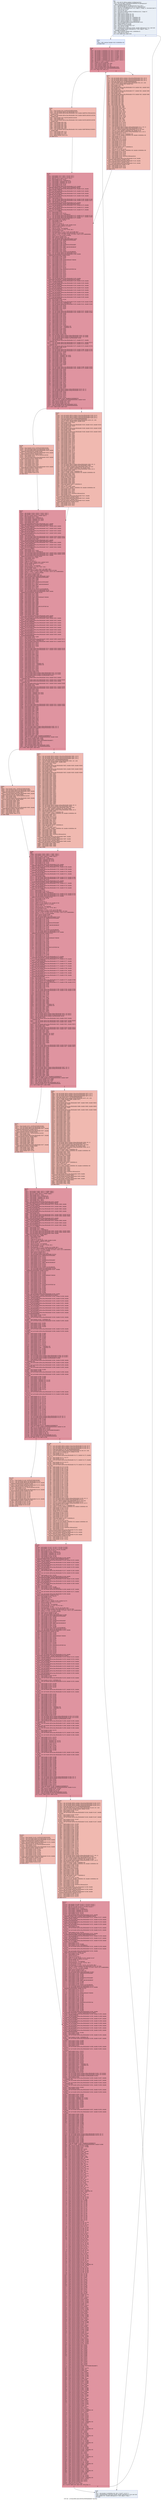 digraph "CFG for '_Z19simOBEcudaCoPolTestPdPKddddddd' function" {
	label="CFG for '_Z19simOBEcudaCoPolTestPdPKddddddd' function";

	Node0x4f0b510 [shape=record,color="#3d50c3ff", style=filled, fillcolor="#cedaeb70",label="{%8:\l  %9 = tail call i32 @llvm.amdgcn.workgroup.id.x()\l  %10 = tail call align 4 dereferenceable(64) i8 addrspace(4)*\l... @llvm.amdgcn.dispatch.ptr()\l  %11 = getelementptr i8, i8 addrspace(4)* %10, i64 4\l  %12 = bitcast i8 addrspace(4)* %11 to i16 addrspace(4)*\l  %13 = load i16, i16 addrspace(4)* %12, align 4, !range !4, !invariant.load !5\l  %14 = zext i16 %13 to i32\l  %15 = mul i32 %9, %14\l  %16 = tail call i32 @llvm.amdgcn.workitem.id.x(), !range !6\l  %17 = add i32 %15, %16\l  %18 = fadd contract double %4, %5\l  %19 = fadd contract double %4, %6\l  %20 = fadd contract double %5, %6\l  %21 = fmul contract double %5, 2.000000e+00\l  %22 = fmul contract double %2, 2.000000e+00\l  %23 = fmul contract double %7, 2.000000e+00\l  %24 = fdiv contract double %23, 1.000000e-01\l  %25 = tail call double @llvm.round.f64(double %24)\l  %26 = fptosi double %25 to i32\l  %27 = sitofp i32 %26 to double\l  %28 = fdiv contract double %23, %27\l  %29 = sext i32 %17 to i64\l  %30 = getelementptr inbounds double, double addrspace(1)* %1, i64 %29\l  %31 = load double, double addrspace(1)* %30, align 8, !tbaa !7,\l... !amdgpu.noclobber !5\l  %32 = fmul contract double %28, 5.000000e-01\l  %33 = icmp sgt i32 %26, 0\l  br i1 %33, label %34, label %36\l|{<s0>T|<s1>F}}"];
	Node0x4f0b510:s0 -> Node0x4f0d370;
	Node0x4f0b510:s1 -> Node0x4f0f270;
	Node0x4f0d370 [shape=record,color="#3d50c3ff", style=filled, fillcolor="#b9d0f970",label="{%34:\l34:                                               \l  %35 = fdiv contract double %28, 6.000000e+00\l  br label %39\l}"];
	Node0x4f0d370 -> Node0x4f0f440;
	Node0x4f0f270 [shape=record,color="#3d50c3ff", style=filled, fillcolor="#cedaeb70",label="{%36:\l36:                                               \l  %37 = phi double [ 0.000000e+00, %8 ], [ %1977, %1517 ]\l  %38 = getelementptr inbounds double, double addrspace(1)* %0, i64 %29\l  store double %37, double addrspace(1)* %38, align 8, !tbaa !7\l  ret void\l}"];
	Node0x4f0f440 [shape=record,color="#b70d28ff", style=filled, fillcolor="#b70d2870",label="{%39:\l39:                                               \l  %40 = phi double [ 0.000000e+00, %34 ], [ %1929, %1517 ]\l  %41 = phi double [ 0.000000e+00, %34 ], [ %1935, %1517 ]\l  %42 = phi double [ 0.000000e+00, %34 ], [ %1941, %1517 ]\l  %43 = phi double [ 0.000000e+00, %34 ], [ %1947, %1517 ]\l  %44 = phi double [ 0.000000e+00, %34 ], [ %1953, %1517 ]\l  %45 = phi double [ 0.000000e+00, %34 ], [ %1959, %1517 ]\l  %46 = phi double [ 1.000000e+00, %34 ], [ %1965, %1517 ]\l  %47 = phi double [ 0.000000e+00, %34 ], [ %1971, %1517 ]\l  %48 = phi double [ 0.000000e+00, %34 ], [ %1977, %1517 ]\l  %49 = phi i32 [ 0, %34 ], [ %1978, %1517 ]\l  %50 = sitofp i32 %49 to double\l  %51 = fmul contract double %28, %50\l  %52 = fsub contract double %51, %7\l  %53 = fmul contract double %52, %2\l  %54 = tail call double @llvm.fabs.f64(double %53)\l  %55 = fcmp olt double %54, 0x41D0000000000000\l  br i1 %55, label %56, label %75\l|{<s0>T|<s1>F}}"];
	Node0x4f0f440:s0 -> Node0x4f10e00;
	Node0x4f0f440:s1 -> Node0x4f10e90;
	Node0x4f10e00 [shape=record,color="#3d50c3ff", style=filled, fillcolor="#de614d70",label="{%56:\l56:                                               \l  %57 = fmul double %54, 0x3FE45F306DC9C883\l  %58 = tail call double @llvm.rint.f64(double %57)\l  %59 = tail call double @llvm.fma.f64(double %58, double 0xBFF921FB54442D18,\l... double %54)\l  %60 = tail call double @llvm.fma.f64(double %58, double 0xBC91A62633145C00,\l... double %59)\l  %61 = fmul double %58, 0x3C91A62633145C00\l  %62 = fneg double %61\l  %63 = tail call double @llvm.fma.f64(double %58, double 0x3C91A62633145C00,\l... double %62)\l  %64 = fsub double %59, %61\l  %65 = fsub double %59, %64\l  %66 = fsub double %65, %61\l  %67 = fsub double %64, %60\l  %68 = fadd double %67, %66\l  %69 = fsub double %68, %63\l  %70 = tail call double @llvm.fma.f64(double %58, double 0xB97B839A252049C0,\l... double %69)\l  %71 = fadd double %60, %70\l  %72 = fsub double %71, %60\l  %73 = fsub double %70, %72\l  %74 = fptosi double %58 to i32\l  br label %151\l}"];
	Node0x4f10e00 -> Node0x4f12270;
	Node0x4f10e90 [shape=record,color="#3d50c3ff", style=filled, fillcolor="#de614d70",label="{%75:\l75:                                               \l  %76 = tail call double @llvm.amdgcn.trig.preop.f64(double %54, i32 0)\l  %77 = tail call double @llvm.amdgcn.trig.preop.f64(double %54, i32 1)\l  %78 = tail call double @llvm.amdgcn.trig.preop.f64(double %54, i32 2)\l  %79 = fcmp oge double %54, 0x7B00000000000000\l  %80 = tail call double @llvm.amdgcn.ldexp.f64(double %54, i32 -128)\l  %81 = select i1 %79, double %80, double %54\l  %82 = fmul double %78, %81\l  %83 = fneg double %82\l  %84 = tail call double @llvm.fma.f64(double %78, double %81, double %83)\l  %85 = fmul double %77, %81\l  %86 = fneg double %85\l  %87 = tail call double @llvm.fma.f64(double %77, double %81, double %86)\l  %88 = fmul double %76, %81\l  %89 = fneg double %88\l  %90 = tail call double @llvm.fma.f64(double %76, double %81, double %89)\l  %91 = fadd double %85, %90\l  %92 = fsub double %91, %85\l  %93 = fsub double %91, %92\l  %94 = fsub double %90, %92\l  %95 = fsub double %85, %93\l  %96 = fadd double %94, %95\l  %97 = fadd double %82, %87\l  %98 = fsub double %97, %82\l  %99 = fsub double %97, %98\l  %100 = fsub double %87, %98\l  %101 = fsub double %82, %99\l  %102 = fadd double %100, %101\l  %103 = fadd double %97, %96\l  %104 = fsub double %103, %97\l  %105 = fsub double %103, %104\l  %106 = fsub double %96, %104\l  %107 = fsub double %97, %105\l  %108 = fadd double %106, %107\l  %109 = fadd double %102, %108\l  %110 = fadd double %84, %109\l  %111 = fadd double %88, %91\l  %112 = fsub double %111, %88\l  %113 = fsub double %91, %112\l  %114 = fadd double %113, %103\l  %115 = fsub double %114, %113\l  %116 = fsub double %103, %115\l  %117 = fadd double %116, %110\l  %118 = tail call double @llvm.amdgcn.ldexp.f64(double %111, i32 -2)\l  %119 = tail call double @llvm.amdgcn.fract.f64(double %118)\l  %120 = tail call i1 @llvm.amdgcn.class.f64(double %118, i32 516)\l  %121 = select i1 %120, double 0.000000e+00, double %119\l  %122 = tail call double @llvm.amdgcn.ldexp.f64(double %121, i32 2)\l  %123 = fadd double %122, %114\l  %124 = fcmp olt double %123, 0.000000e+00\l  %125 = select i1 %124, double 4.000000e+00, double 0.000000e+00\l  %126 = fadd double %122, %125\l  %127 = fadd double %114, %126\l  %128 = fptosi double %127 to i32\l  %129 = sitofp i32 %128 to double\l  %130 = fsub double %126, %129\l  %131 = fadd double %114, %130\l  %132 = fsub double %131, %130\l  %133 = fsub double %114, %132\l  %134 = fadd double %117, %133\l  %135 = fcmp oge double %131, 5.000000e-01\l  %136 = zext i1 %135 to i32\l  %137 = add nsw i32 %136, %128\l  %138 = select i1 %135, double 1.000000e+00, double 0.000000e+00\l  %139 = fsub double %131, %138\l  %140 = fadd double %139, %134\l  %141 = fsub double %140, %139\l  %142 = fsub double %134, %141\l  %143 = fmul double %140, 0x3FF921FB54442D18\l  %144 = fneg double %143\l  %145 = tail call double @llvm.fma.f64(double %140, double\l... 0x3FF921FB54442D18, double %144)\l  %146 = tail call double @llvm.fma.f64(double %140, double\l... 0x3C91A62633145C07, double %145)\l  %147 = tail call double @llvm.fma.f64(double %142, double\l... 0x3FF921FB54442D18, double %146)\l  %148 = fadd double %143, %147\l  %149 = fsub double %148, %143\l  %150 = fsub double %147, %149\l  br label %151\l}"];
	Node0x4f10e90 -> Node0x4f12270;
	Node0x4f12270 [shape=record,color="#b70d28ff", style=filled, fillcolor="#b70d2870",label="{%151:\l151:                                              \l  %152 = phi double [ %73, %56 ], [ %150, %75 ]\l  %153 = phi double [ %71, %56 ], [ %148, %75 ]\l  %154 = phi i32 [ %74, %56 ], [ %137, %75 ]\l  %155 = fmul double %153, %153\l  %156 = fmul double %155, 5.000000e-01\l  %157 = fsub double 1.000000e+00, %156\l  %158 = fsub double 1.000000e+00, %157\l  %159 = fsub double %158, %156\l  %160 = fmul double %155, %155\l  %161 = tail call double @llvm.fma.f64(double %155, double\l... 0xBDA907DB46CC5E42, double 0x3E21EEB69037AB78)\l  %162 = tail call double @llvm.fma.f64(double %155, double %161, double\l... 0xBE927E4FA17F65F6)\l  %163 = tail call double @llvm.fma.f64(double %155, double %162, double\l... 0x3EFA01A019F4EC90)\l  %164 = tail call double @llvm.fma.f64(double %155, double %163, double\l... 0xBF56C16C16C16967)\l  %165 = tail call double @llvm.fma.f64(double %155, double %164, double\l... 0x3FA5555555555555)\l  %166 = fneg double %152\l  %167 = tail call double @llvm.fma.f64(double %153, double %166, double %159)\l  %168 = tail call double @llvm.fma.f64(double %160, double %165, double %167)\l  %169 = fadd double %157, %168\l  %170 = tail call double @llvm.fma.f64(double %155, double\l... 0x3DE5E0B2F9A43BB8, double 0xBE5AE600B42FDFA7)\l  %171 = tail call double @llvm.fma.f64(double %155, double %170, double\l... 0x3EC71DE3796CDE01)\l  %172 = tail call double @llvm.fma.f64(double %155, double %171, double\l... 0xBF2A01A019E83E5C)\l  %173 = tail call double @llvm.fma.f64(double %155, double %172, double\l... 0x3F81111111110BB3)\l  %174 = fneg double %155\l  %175 = fmul double %153, %174\l  %176 = fmul double %152, 5.000000e-01\l  %177 = tail call double @llvm.fma.f64(double %175, double %173, double %176)\l  %178 = tail call double @llvm.fma.f64(double %155, double %177, double %166)\l  %179 = tail call double @llvm.fma.f64(double %175, double\l... 0xBFC5555555555555, double %178)\l  %180 = fsub double %153, %179\l  %181 = fneg double %180\l  %182 = and i32 %154, 1\l  %183 = icmp eq i32 %182, 0\l  %184 = select i1 %183, double %169, double %181\l  %185 = bitcast double %184 to \<2 x i32\>\l  %186 = shl i32 %154, 30\l  %187 = and i32 %186, -2147483648\l  %188 = extractelement \<2 x i32\> %185, i64 1\l  %189 = xor i32 %188, %187\l  %190 = insertelement \<2 x i32\> %185, i32 %189, i64 1\l  %191 = tail call i1 @llvm.amdgcn.class.f64(double %54, i32 504)\l  %192 = select i1 %191, \<2 x i32\> %190, \<2 x i32\> \<i32 0, i32 2146959360\>\l  %193 = bitcast \<2 x i32\> %192 to double\l  %194 = fneg contract double %52\l  %195 = fdiv contract double %194, %3\l  %196 = tail call double @llvm.fabs.f64(double %195)\l  %197 = fadd double %196, 0xBFE62E42FEFA39EF\l  %198 = fsub double %197, %196\l  %199 = fsub double %198, %197\l  %200 = fadd double %196, %199\l  %201 = fadd double %198, 0x3FE62E42FEFA39EF\l  %202 = fsub double %200, %201\l  %203 = fadd double %202, 0xBC7ABC9E3B39803F\l  %204 = fadd double %197, %203\l  %205 = fsub double %204, %197\l  %206 = fsub double %203, %205\l  %207 = fmul double %204, 0x3FF71547652B82FE\l  %208 = tail call double @llvm.rint.f64(double %207)\l  %209 = tail call double @llvm.fma.f64(double %208, double\l... 0xBFE62E42FEFA3000, double %204)\l  %210 = fadd double %206, %209\l  %211 = fsub double %210, %209\l  %212 = fsub double %206, %211\l  %213 = fmul double %208, 0x3D53DE6AF278E000\l  %214 = fsub double %210, %213\l  %215 = fsub double %210, %214\l  %216 = fsub double %215, %213\l  %217 = fadd double %212, %216\l  %218 = fadd double %214, %217\l  %219 = fsub double %218, %214\l  %220 = fsub double %217, %219\l  %221 = fmul double %208, 0x3AC9CC01F97B57A0\l  %222 = fsub double %218, %221\l  %223 = fsub double %218, %222\l  %224 = fsub double %223, %221\l  %225 = fadd double %220, %224\l  %226 = fadd double %222, %225\l  %227 = fsub double %226, %222\l  %228 = fsub double %225, %227\l  %229 = tail call double @llvm.fma.f64(double %226, double\l... 0x3E5ADE156A5DCB37, double 0x3E928AF3FCA7AB0C)\l  %230 = tail call double @llvm.fma.f64(double %226, double %229, double\l... 0x3EC71DEE623FDE64)\l  %231 = tail call double @llvm.fma.f64(double %226, double %230, double\l... 0x3EFA01997C89E6B0)\l  %232 = tail call double @llvm.fma.f64(double %226, double %231, double\l... 0x3F2A01A014761F6E)\l  %233 = tail call double @llvm.fma.f64(double %226, double %232, double\l... 0x3F56C16C1852B7B0)\l  %234 = tail call double @llvm.fma.f64(double %226, double %233, double\l... 0x3F81111111122322)\l  %235 = tail call double @llvm.fma.f64(double %226, double %234, double\l... 0x3FA55555555502A1)\l  %236 = tail call double @llvm.fma.f64(double %226, double %235, double\l... 0x3FC5555555555511)\l  %237 = tail call double @llvm.fma.f64(double %226, double %236, double\l... 0x3FE000000000000B)\l  %238 = fmul double %226, %226\l  %239 = fneg double %238\l  %240 = tail call double @llvm.fma.f64(double %226, double %226, double %239)\l  %241 = fmul double %228, 2.000000e+00\l  %242 = tail call double @llvm.fma.f64(double %226, double %241, double %240)\l  %243 = fadd double %238, %242\l  %244 = fsub double %243, %238\l  %245 = fsub double %242, %244\l  %246 = fmul double %243, %237\l  %247 = fneg double %246\l  %248 = tail call double @llvm.fma.f64(double %243, double %237, double %247)\l  %249 = tail call double @llvm.fma.f64(double %245, double %237, double %248)\l  %250 = fadd double %246, %249\l  %251 = fsub double %250, %246\l  %252 = fsub double %249, %251\l  %253 = fadd double %226, %250\l  %254 = fsub double %253, %226\l  %255 = fsub double %250, %254\l  %256 = fadd double %228, %252\l  %257 = fadd double %256, %255\l  %258 = fadd double %253, %257\l  %259 = fsub double %258, %253\l  %260 = fsub double %257, %259\l  %261 = fadd double %258, 1.000000e+00\l  %262 = fadd double %261, -1.000000e+00\l  %263 = fsub double %258, %262\l  %264 = fadd double %260, %263\l  %265 = fadd double %261, %264\l  %266 = fsub double %265, %261\l  %267 = fsub double %264, %266\l  %268 = fptosi double %208 to i32\l  %269 = tail call double @llvm.amdgcn.ldexp.f64(double %265, i32 %268)\l  %270 = tail call double @llvm.amdgcn.ldexp.f64(double %267, i32 %268)\l  %271 = tail call double @llvm.amdgcn.rcp.f64(double %269)\l  %272 = fneg double %269\l  %273 = tail call double @llvm.fma.f64(double %272, double %271, double\l... 1.000000e+00)\l  %274 = tail call double @llvm.fma.f64(double %273, double %271, double %271)\l  %275 = tail call double @llvm.fma.f64(double %272, double %274, double\l... 1.000000e+00)\l  %276 = tail call double @llvm.fma.f64(double %275, double %274, double %274)\l  %277 = fmul double %269, %276\l  %278 = fneg double %277\l  %279 = tail call double @llvm.fma.f64(double %276, double %269, double %278)\l  %280 = tail call double @llvm.fma.f64(double %276, double %270, double %279)\l  %281 = fadd double %277, %280\l  %282 = fsub double %281, %277\l  %283 = fsub double %280, %282\l  %284 = fsub double 1.000000e+00, %281\l  %285 = fsub double 1.000000e+00, %284\l  %286 = fsub double %285, %281\l  %287 = fsub double %286, %283\l  %288 = fadd double %284, %287\l  %289 = fsub double %288, %284\l  %290 = fsub double %287, %289\l  %291 = fmul double %276, %288\l  %292 = fmul double %269, %291\l  %293 = fneg double %292\l  %294 = tail call double @llvm.fma.f64(double %291, double %269, double %293)\l  %295 = tail call double @llvm.fma.f64(double %291, double %270, double %294)\l  %296 = fadd double %292, %295\l  %297 = fsub double %296, %292\l  %298 = fsub double %295, %297\l  %299 = fsub double %288, %296\l  %300 = fsub double %288, %299\l  %301 = fsub double %300, %296\l  %302 = fadd double %290, %301\l  %303 = fsub double %302, %298\l  %304 = fadd double %299, %303\l  %305 = fmul double %276, %304\l  %306 = fadd double %276, %291\l  %307 = fsub double %306, %276\l  %308 = fsub double %291, %307\l  %309 = fadd double %308, %305\l  %310 = fadd double %306, %309\l  %311 = fsub double %310, %306\l  %312 = fsub double %309, %311\l  %313 = tail call double @llvm.amdgcn.ldexp.f64(double %310, i32 -2)\l  %314 = tail call double @llvm.amdgcn.ldexp.f64(double %312, i32 -2)\l  %315 = fadd double %269, %313\l  %316 = fsub double %315, %269\l  %317 = fsub double %313, %316\l  %318 = fadd double %270, %314\l  %319 = fadd double %318, %317\l  %320 = fadd double %315, %319\l  %321 = fcmp oge double %196, 0x408633CE8FB9F87E\l  %322 = select i1 %321, double 0x7FF0000000000000, double %320\l  %323 = fdiv contract double %193, %322\l  %324 = fadd contract double %31, %52\l  %325 = fmul contract double %324, %2\l  %326 = tail call double @llvm.fabs.f64(double %325)\l  %327 = fcmp olt double %326, 0x41D0000000000000\l  br i1 %327, label %328, label %347\l|{<s0>T|<s1>F}}"];
	Node0x4f12270:s0 -> Node0x4f0d9c0;
	Node0x4f12270:s1 -> Node0x4f0da50;
	Node0x4f0d9c0 [shape=record,color="#3d50c3ff", style=filled, fillcolor="#de614d70",label="{%328:\l328:                                              \l  %329 = fmul double %326, 0x3FE45F306DC9C883\l  %330 = tail call double @llvm.rint.f64(double %329)\l  %331 = tail call double @llvm.fma.f64(double %330, double\l... 0xBFF921FB54442D18, double %326)\l  %332 = tail call double @llvm.fma.f64(double %330, double\l... 0xBC91A62633145C00, double %331)\l  %333 = fmul double %330, 0x3C91A62633145C00\l  %334 = fneg double %333\l  %335 = tail call double @llvm.fma.f64(double %330, double\l... 0x3C91A62633145C00, double %334)\l  %336 = fsub double %331, %333\l  %337 = fsub double %331, %336\l  %338 = fsub double %337, %333\l  %339 = fsub double %336, %332\l  %340 = fadd double %339, %338\l  %341 = fsub double %340, %335\l  %342 = tail call double @llvm.fma.f64(double %330, double\l... 0xB97B839A252049C0, double %341)\l  %343 = fadd double %332, %342\l  %344 = fsub double %343, %332\l  %345 = fsub double %342, %344\l  %346 = fptosi double %330 to i32\l  br label %423\l}"];
	Node0x4f0d9c0 -> Node0x4f20f40;
	Node0x4f0da50 [shape=record,color="#3d50c3ff", style=filled, fillcolor="#de614d70",label="{%347:\l347:                                              \l  %348 = tail call double @llvm.amdgcn.trig.preop.f64(double %326, i32 0)\l  %349 = tail call double @llvm.amdgcn.trig.preop.f64(double %326, i32 1)\l  %350 = tail call double @llvm.amdgcn.trig.preop.f64(double %326, i32 2)\l  %351 = fcmp oge double %326, 0x7B00000000000000\l  %352 = tail call double @llvm.amdgcn.ldexp.f64(double %326, i32 -128)\l  %353 = select i1 %351, double %352, double %326\l  %354 = fmul double %350, %353\l  %355 = fneg double %354\l  %356 = tail call double @llvm.fma.f64(double %350, double %353, double %355)\l  %357 = fmul double %349, %353\l  %358 = fneg double %357\l  %359 = tail call double @llvm.fma.f64(double %349, double %353, double %358)\l  %360 = fmul double %348, %353\l  %361 = fneg double %360\l  %362 = tail call double @llvm.fma.f64(double %348, double %353, double %361)\l  %363 = fadd double %357, %362\l  %364 = fsub double %363, %357\l  %365 = fsub double %363, %364\l  %366 = fsub double %362, %364\l  %367 = fsub double %357, %365\l  %368 = fadd double %366, %367\l  %369 = fadd double %354, %359\l  %370 = fsub double %369, %354\l  %371 = fsub double %369, %370\l  %372 = fsub double %359, %370\l  %373 = fsub double %354, %371\l  %374 = fadd double %372, %373\l  %375 = fadd double %369, %368\l  %376 = fsub double %375, %369\l  %377 = fsub double %375, %376\l  %378 = fsub double %368, %376\l  %379 = fsub double %369, %377\l  %380 = fadd double %378, %379\l  %381 = fadd double %374, %380\l  %382 = fadd double %356, %381\l  %383 = fadd double %360, %363\l  %384 = fsub double %383, %360\l  %385 = fsub double %363, %384\l  %386 = fadd double %385, %375\l  %387 = fsub double %386, %385\l  %388 = fsub double %375, %387\l  %389 = fadd double %388, %382\l  %390 = tail call double @llvm.amdgcn.ldexp.f64(double %383, i32 -2)\l  %391 = tail call double @llvm.amdgcn.fract.f64(double %390)\l  %392 = tail call i1 @llvm.amdgcn.class.f64(double %390, i32 516)\l  %393 = select i1 %392, double 0.000000e+00, double %391\l  %394 = tail call double @llvm.amdgcn.ldexp.f64(double %393, i32 2)\l  %395 = fadd double %394, %386\l  %396 = fcmp olt double %395, 0.000000e+00\l  %397 = select i1 %396, double 4.000000e+00, double 0.000000e+00\l  %398 = fadd double %394, %397\l  %399 = fadd double %386, %398\l  %400 = fptosi double %399 to i32\l  %401 = sitofp i32 %400 to double\l  %402 = fsub double %398, %401\l  %403 = fadd double %386, %402\l  %404 = fsub double %403, %402\l  %405 = fsub double %386, %404\l  %406 = fadd double %389, %405\l  %407 = fcmp oge double %403, 5.000000e-01\l  %408 = zext i1 %407 to i32\l  %409 = add nsw i32 %408, %400\l  %410 = select i1 %407, double 1.000000e+00, double 0.000000e+00\l  %411 = fsub double %403, %410\l  %412 = fadd double %411, %406\l  %413 = fsub double %412, %411\l  %414 = fsub double %406, %413\l  %415 = fmul double %412, 0x3FF921FB54442D18\l  %416 = fneg double %415\l  %417 = tail call double @llvm.fma.f64(double %412, double\l... 0x3FF921FB54442D18, double %416)\l  %418 = tail call double @llvm.fma.f64(double %412, double\l... 0x3C91A62633145C07, double %417)\l  %419 = tail call double @llvm.fma.f64(double %414, double\l... 0x3FF921FB54442D18, double %418)\l  %420 = fadd double %415, %419\l  %421 = fsub double %420, %415\l  %422 = fsub double %419, %421\l  br label %423\l}"];
	Node0x4f0da50 -> Node0x4f20f40;
	Node0x4f20f40 [shape=record,color="#b70d28ff", style=filled, fillcolor="#b70d2870",label="{%423:\l423:                                              \l  %424 = phi double [ %345, %328 ], [ %422, %347 ]\l  %425 = phi double [ %343, %328 ], [ %420, %347 ]\l  %426 = phi i32 [ %346, %328 ], [ %409, %347 ]\l  %427 = fmul double %425, %425\l  %428 = fmul double %427, 5.000000e-01\l  %429 = fsub double 1.000000e+00, %428\l  %430 = fsub double 1.000000e+00, %429\l  %431 = fsub double %430, %428\l  %432 = fmul double %427, %427\l  %433 = tail call double @llvm.fma.f64(double %427, double\l... 0xBDA907DB46CC5E42, double 0x3E21EEB69037AB78)\l  %434 = tail call double @llvm.fma.f64(double %427, double %433, double\l... 0xBE927E4FA17F65F6)\l  %435 = tail call double @llvm.fma.f64(double %427, double %434, double\l... 0x3EFA01A019F4EC90)\l  %436 = tail call double @llvm.fma.f64(double %427, double %435, double\l... 0xBF56C16C16C16967)\l  %437 = tail call double @llvm.fma.f64(double %427, double %436, double\l... 0x3FA5555555555555)\l  %438 = fneg double %424\l  %439 = tail call double @llvm.fma.f64(double %425, double %438, double %431)\l  %440 = tail call double @llvm.fma.f64(double %432, double %437, double %439)\l  %441 = fadd double %429, %440\l  %442 = tail call double @llvm.fma.f64(double %427, double\l... 0x3DE5E0B2F9A43BB8, double 0xBE5AE600B42FDFA7)\l  %443 = tail call double @llvm.fma.f64(double %427, double %442, double\l... 0x3EC71DE3796CDE01)\l  %444 = tail call double @llvm.fma.f64(double %427, double %443, double\l... 0xBF2A01A019E83E5C)\l  %445 = tail call double @llvm.fma.f64(double %427, double %444, double\l... 0x3F81111111110BB3)\l  %446 = fneg double %427\l  %447 = fmul double %425, %446\l  %448 = fmul double %424, 5.000000e-01\l  %449 = tail call double @llvm.fma.f64(double %447, double %445, double %448)\l  %450 = tail call double @llvm.fma.f64(double %427, double %449, double %438)\l  %451 = tail call double @llvm.fma.f64(double %447, double\l... 0xBFC5555555555555, double %450)\l  %452 = fsub double %425, %451\l  %453 = fneg double %452\l  %454 = and i32 %426, 1\l  %455 = icmp eq i32 %454, 0\l  %456 = select i1 %455, double %441, double %453\l  %457 = bitcast double %456 to \<2 x i32\>\l  %458 = shl i32 %426, 30\l  %459 = and i32 %458, -2147483648\l  %460 = extractelement \<2 x i32\> %457, i64 1\l  %461 = xor i32 %460, %459\l  %462 = insertelement \<2 x i32\> %457, i32 %461, i64 1\l  %463 = tail call i1 @llvm.amdgcn.class.f64(double %326, i32 504)\l  %464 = select i1 %463, \<2 x i32\> %462, \<2 x i32\> \<i32 0, i32 2146959360\>\l  %465 = bitcast \<2 x i32\> %464 to double\l  %466 = fneg contract double %324\l  %467 = fdiv contract double %466, %3\l  %468 = tail call double @llvm.fabs.f64(double %467)\l  %469 = fadd double %468, 0xBFE62E42FEFA39EF\l  %470 = fsub double %469, %468\l  %471 = fsub double %470, %469\l  %472 = fadd double %468, %471\l  %473 = fadd double %470, 0x3FE62E42FEFA39EF\l  %474 = fsub double %472, %473\l  %475 = fadd double %474, 0xBC7ABC9E3B39803F\l  %476 = fadd double %469, %475\l  %477 = fsub double %476, %469\l  %478 = fsub double %475, %477\l  %479 = fmul double %476, 0x3FF71547652B82FE\l  %480 = tail call double @llvm.rint.f64(double %479)\l  %481 = tail call double @llvm.fma.f64(double %480, double\l... 0xBFE62E42FEFA3000, double %476)\l  %482 = fadd double %478, %481\l  %483 = fsub double %482, %481\l  %484 = fsub double %478, %483\l  %485 = fmul double %480, 0x3D53DE6AF278E000\l  %486 = fsub double %482, %485\l  %487 = fsub double %482, %486\l  %488 = fsub double %487, %485\l  %489 = fadd double %484, %488\l  %490 = fadd double %486, %489\l  %491 = fsub double %490, %486\l  %492 = fsub double %489, %491\l  %493 = fmul double %480, 0x3AC9CC01F97B57A0\l  %494 = fsub double %490, %493\l  %495 = fsub double %490, %494\l  %496 = fsub double %495, %493\l  %497 = fadd double %492, %496\l  %498 = fadd double %494, %497\l  %499 = fsub double %498, %494\l  %500 = fsub double %497, %499\l  %501 = tail call double @llvm.fma.f64(double %498, double\l... 0x3E5ADE156A5DCB37, double 0x3E928AF3FCA7AB0C)\l  %502 = tail call double @llvm.fma.f64(double %498, double %501, double\l... 0x3EC71DEE623FDE64)\l  %503 = tail call double @llvm.fma.f64(double %498, double %502, double\l... 0x3EFA01997C89E6B0)\l  %504 = tail call double @llvm.fma.f64(double %498, double %503, double\l... 0x3F2A01A014761F6E)\l  %505 = tail call double @llvm.fma.f64(double %498, double %504, double\l... 0x3F56C16C1852B7B0)\l  %506 = tail call double @llvm.fma.f64(double %498, double %505, double\l... 0x3F81111111122322)\l  %507 = tail call double @llvm.fma.f64(double %498, double %506, double\l... 0x3FA55555555502A1)\l  %508 = tail call double @llvm.fma.f64(double %498, double %507, double\l... 0x3FC5555555555511)\l  %509 = tail call double @llvm.fma.f64(double %498, double %508, double\l... 0x3FE000000000000B)\l  %510 = fmul double %498, %498\l  %511 = fneg double %510\l  %512 = tail call double @llvm.fma.f64(double %498, double %498, double %511)\l  %513 = fmul double %500, 2.000000e+00\l  %514 = tail call double @llvm.fma.f64(double %498, double %513, double %512)\l  %515 = fadd double %510, %514\l  %516 = fsub double %515, %510\l  %517 = fsub double %514, %516\l  %518 = fmul double %515, %509\l  %519 = fneg double %518\l  %520 = tail call double @llvm.fma.f64(double %515, double %509, double %519)\l  %521 = tail call double @llvm.fma.f64(double %517, double %509, double %520)\l  %522 = fadd double %518, %521\l  %523 = fsub double %522, %518\l  %524 = fsub double %521, %523\l  %525 = fadd double %498, %522\l  %526 = fsub double %525, %498\l  %527 = fsub double %522, %526\l  %528 = fadd double %500, %524\l  %529 = fadd double %528, %527\l  %530 = fadd double %525, %529\l  %531 = fsub double %530, %525\l  %532 = fsub double %529, %531\l  %533 = fadd double %530, 1.000000e+00\l  %534 = fadd double %533, -1.000000e+00\l  %535 = fsub double %530, %534\l  %536 = fadd double %532, %535\l  %537 = fadd double %533, %536\l  %538 = fsub double %537, %533\l  %539 = fsub double %536, %538\l  %540 = fptosi double %480 to i32\l  %541 = tail call double @llvm.amdgcn.ldexp.f64(double %537, i32 %540)\l  %542 = tail call double @llvm.amdgcn.ldexp.f64(double %539, i32 %540)\l  %543 = tail call double @llvm.amdgcn.rcp.f64(double %541)\l  %544 = fneg double %541\l  %545 = tail call double @llvm.fma.f64(double %544, double %543, double\l... 1.000000e+00)\l  %546 = tail call double @llvm.fma.f64(double %545, double %543, double %543)\l  %547 = tail call double @llvm.fma.f64(double %544, double %546, double\l... 1.000000e+00)\l  %548 = tail call double @llvm.fma.f64(double %547, double %546, double %546)\l  %549 = fmul double %541, %548\l  %550 = fneg double %549\l  %551 = tail call double @llvm.fma.f64(double %548, double %541, double %550)\l  %552 = tail call double @llvm.fma.f64(double %548, double %542, double %551)\l  %553 = fadd double %549, %552\l  %554 = fsub double %553, %549\l  %555 = fsub double %552, %554\l  %556 = fsub double 1.000000e+00, %553\l  %557 = fsub double 1.000000e+00, %556\l  %558 = fsub double %557, %553\l  %559 = fsub double %558, %555\l  %560 = fadd double %556, %559\l  %561 = fsub double %560, %556\l  %562 = fsub double %559, %561\l  %563 = fmul double %548, %560\l  %564 = fmul double %541, %563\l  %565 = fneg double %564\l  %566 = tail call double @llvm.fma.f64(double %563, double %541, double %565)\l  %567 = tail call double @llvm.fma.f64(double %563, double %542, double %566)\l  %568 = fadd double %564, %567\l  %569 = fsub double %568, %564\l  %570 = fsub double %567, %569\l  %571 = fsub double %560, %568\l  %572 = fsub double %560, %571\l  %573 = fsub double %572, %568\l  %574 = fadd double %562, %573\l  %575 = fsub double %574, %570\l  %576 = fadd double %571, %575\l  %577 = fmul double %548, %576\l  %578 = fadd double %548, %563\l  %579 = fsub double %578, %548\l  %580 = fsub double %563, %579\l  %581 = fadd double %580, %577\l  %582 = fadd double %578, %581\l  %583 = fsub double %582, %578\l  %584 = fsub double %581, %583\l  %585 = tail call double @llvm.amdgcn.ldexp.f64(double %582, i32 -2)\l  %586 = tail call double @llvm.amdgcn.ldexp.f64(double %584, i32 -2)\l  %587 = fadd double %541, %585\l  %588 = fsub double %587, %541\l  %589 = fsub double %585, %588\l  %590 = fadd double %542, %586\l  %591 = fadd double %590, %589\l  %592 = fadd double %587, %591\l  %593 = fcmp oge double %468, 0x408633CE8FB9F87E\l  %594 = select i1 %593, double 0x7FF0000000000000, double %592\l  %595 = fdiv contract double %465, %594\l  %596 = fadd contract double %323, %595\l  %597 = fmul contract double %596, 0x3F39086C9DA08871\l  %598 = fadd contract double %32, %51\l  %599 = fsub contract double %598, %7\l  %600 = fmul contract double %599, %2\l  %601 = tail call double @llvm.fabs.f64(double %600)\l  %602 = fcmp olt double %601, 0x41D0000000000000\l  br i1 %602, label %603, label %622\l|{<s0>T|<s1>F}}"];
	Node0x4f20f40:s0 -> Node0x4f2d110;
	Node0x4f20f40:s1 -> Node0x4f2d160;
	Node0x4f2d110 [shape=record,color="#3d50c3ff", style=filled, fillcolor="#de614d70",label="{%603:\l603:                                              \l  %604 = fmul double %601, 0x3FE45F306DC9C883\l  %605 = tail call double @llvm.rint.f64(double %604)\l  %606 = tail call double @llvm.fma.f64(double %605, double\l... 0xBFF921FB54442D18, double %601)\l  %607 = tail call double @llvm.fma.f64(double %605, double\l... 0xBC91A62633145C00, double %606)\l  %608 = fmul double %605, 0x3C91A62633145C00\l  %609 = fneg double %608\l  %610 = tail call double @llvm.fma.f64(double %605, double\l... 0x3C91A62633145C00, double %609)\l  %611 = fsub double %606, %608\l  %612 = fsub double %606, %611\l  %613 = fsub double %612, %608\l  %614 = fsub double %611, %607\l  %615 = fadd double %614, %613\l  %616 = fsub double %615, %610\l  %617 = tail call double @llvm.fma.f64(double %605, double\l... 0xB97B839A252049C0, double %616)\l  %618 = fadd double %607, %617\l  %619 = fsub double %618, %607\l  %620 = fsub double %617, %619\l  %621 = fptosi double %605 to i32\l  br label %698\l}"];
	Node0x4f2d110 -> Node0x4f2df20;
	Node0x4f2d160 [shape=record,color="#3d50c3ff", style=filled, fillcolor="#de614d70",label="{%622:\l622:                                              \l  %623 = tail call double @llvm.amdgcn.trig.preop.f64(double %601, i32 0)\l  %624 = tail call double @llvm.amdgcn.trig.preop.f64(double %601, i32 1)\l  %625 = tail call double @llvm.amdgcn.trig.preop.f64(double %601, i32 2)\l  %626 = fcmp oge double %601, 0x7B00000000000000\l  %627 = tail call double @llvm.amdgcn.ldexp.f64(double %601, i32 -128)\l  %628 = select i1 %626, double %627, double %601\l  %629 = fmul double %625, %628\l  %630 = fneg double %629\l  %631 = tail call double @llvm.fma.f64(double %625, double %628, double %630)\l  %632 = fmul double %624, %628\l  %633 = fneg double %632\l  %634 = tail call double @llvm.fma.f64(double %624, double %628, double %633)\l  %635 = fmul double %623, %628\l  %636 = fneg double %635\l  %637 = tail call double @llvm.fma.f64(double %623, double %628, double %636)\l  %638 = fadd double %632, %637\l  %639 = fsub double %638, %632\l  %640 = fsub double %638, %639\l  %641 = fsub double %637, %639\l  %642 = fsub double %632, %640\l  %643 = fadd double %641, %642\l  %644 = fadd double %629, %634\l  %645 = fsub double %644, %629\l  %646 = fsub double %644, %645\l  %647 = fsub double %634, %645\l  %648 = fsub double %629, %646\l  %649 = fadd double %647, %648\l  %650 = fadd double %644, %643\l  %651 = fsub double %650, %644\l  %652 = fsub double %650, %651\l  %653 = fsub double %643, %651\l  %654 = fsub double %644, %652\l  %655 = fadd double %653, %654\l  %656 = fadd double %649, %655\l  %657 = fadd double %631, %656\l  %658 = fadd double %635, %638\l  %659 = fsub double %658, %635\l  %660 = fsub double %638, %659\l  %661 = fadd double %660, %650\l  %662 = fsub double %661, %660\l  %663 = fsub double %650, %662\l  %664 = fadd double %663, %657\l  %665 = tail call double @llvm.amdgcn.ldexp.f64(double %658, i32 -2)\l  %666 = tail call double @llvm.amdgcn.fract.f64(double %665)\l  %667 = tail call i1 @llvm.amdgcn.class.f64(double %665, i32 516)\l  %668 = select i1 %667, double 0.000000e+00, double %666\l  %669 = tail call double @llvm.amdgcn.ldexp.f64(double %668, i32 2)\l  %670 = fadd double %669, %661\l  %671 = fcmp olt double %670, 0.000000e+00\l  %672 = select i1 %671, double 4.000000e+00, double 0.000000e+00\l  %673 = fadd double %669, %672\l  %674 = fadd double %661, %673\l  %675 = fptosi double %674 to i32\l  %676 = sitofp i32 %675 to double\l  %677 = fsub double %673, %676\l  %678 = fadd double %661, %677\l  %679 = fsub double %678, %677\l  %680 = fsub double %661, %679\l  %681 = fadd double %664, %680\l  %682 = fcmp oge double %678, 5.000000e-01\l  %683 = zext i1 %682 to i32\l  %684 = add nsw i32 %683, %675\l  %685 = select i1 %682, double 1.000000e+00, double 0.000000e+00\l  %686 = fsub double %678, %685\l  %687 = fadd double %686, %681\l  %688 = fsub double %687, %686\l  %689 = fsub double %681, %688\l  %690 = fmul double %687, 0x3FF921FB54442D18\l  %691 = fneg double %690\l  %692 = tail call double @llvm.fma.f64(double %687, double\l... 0x3FF921FB54442D18, double %691)\l  %693 = tail call double @llvm.fma.f64(double %687, double\l... 0x3C91A62633145C07, double %692)\l  %694 = tail call double @llvm.fma.f64(double %689, double\l... 0x3FF921FB54442D18, double %693)\l  %695 = fadd double %690, %694\l  %696 = fsub double %695, %690\l  %697 = fsub double %694, %696\l  br label %698\l}"];
	Node0x4f2d160 -> Node0x4f2df20;
	Node0x4f2df20 [shape=record,color="#b70d28ff", style=filled, fillcolor="#b70d2870",label="{%698:\l698:                                              \l  %699 = phi double [ %620, %603 ], [ %697, %622 ]\l  %700 = phi double [ %618, %603 ], [ %695, %622 ]\l  %701 = phi i32 [ %621, %603 ], [ %684, %622 ]\l  %702 = fmul double %700, %700\l  %703 = fmul double %702, 5.000000e-01\l  %704 = fsub double 1.000000e+00, %703\l  %705 = fsub double 1.000000e+00, %704\l  %706 = fsub double %705, %703\l  %707 = fmul double %702, %702\l  %708 = tail call double @llvm.fma.f64(double %702, double\l... 0xBDA907DB46CC5E42, double 0x3E21EEB69037AB78)\l  %709 = tail call double @llvm.fma.f64(double %702, double %708, double\l... 0xBE927E4FA17F65F6)\l  %710 = tail call double @llvm.fma.f64(double %702, double %709, double\l... 0x3EFA01A019F4EC90)\l  %711 = tail call double @llvm.fma.f64(double %702, double %710, double\l... 0xBF56C16C16C16967)\l  %712 = tail call double @llvm.fma.f64(double %702, double %711, double\l... 0x3FA5555555555555)\l  %713 = fneg double %699\l  %714 = tail call double @llvm.fma.f64(double %700, double %713, double %706)\l  %715 = tail call double @llvm.fma.f64(double %707, double %712, double %714)\l  %716 = fadd double %704, %715\l  %717 = tail call double @llvm.fma.f64(double %702, double\l... 0x3DE5E0B2F9A43BB8, double 0xBE5AE600B42FDFA7)\l  %718 = tail call double @llvm.fma.f64(double %702, double %717, double\l... 0x3EC71DE3796CDE01)\l  %719 = tail call double @llvm.fma.f64(double %702, double %718, double\l... 0xBF2A01A019E83E5C)\l  %720 = tail call double @llvm.fma.f64(double %702, double %719, double\l... 0x3F81111111110BB3)\l  %721 = fneg double %702\l  %722 = fmul double %700, %721\l  %723 = fmul double %699, 5.000000e-01\l  %724 = tail call double @llvm.fma.f64(double %722, double %720, double %723)\l  %725 = tail call double @llvm.fma.f64(double %702, double %724, double %713)\l  %726 = tail call double @llvm.fma.f64(double %722, double\l... 0xBFC5555555555555, double %725)\l  %727 = fsub double %700, %726\l  %728 = fneg double %727\l  %729 = and i32 %701, 1\l  %730 = icmp eq i32 %729, 0\l  %731 = select i1 %730, double %716, double %728\l  %732 = bitcast double %731 to \<2 x i32\>\l  %733 = shl i32 %701, 30\l  %734 = and i32 %733, -2147483648\l  %735 = extractelement \<2 x i32\> %732, i64 1\l  %736 = xor i32 %735, %734\l  %737 = insertelement \<2 x i32\> %732, i32 %736, i64 1\l  %738 = tail call i1 @llvm.amdgcn.class.f64(double %601, i32 504)\l  %739 = select i1 %738, \<2 x i32\> %737, \<2 x i32\> \<i32 0, i32 2146959360\>\l  %740 = bitcast \<2 x i32\> %739 to double\l  %741 = fneg contract double %599\l  %742 = fdiv contract double %741, %3\l  %743 = tail call double @llvm.fabs.f64(double %742)\l  %744 = fadd double %743, 0xBFE62E42FEFA39EF\l  %745 = fsub double %744, %743\l  %746 = fsub double %745, %744\l  %747 = fadd double %743, %746\l  %748 = fadd double %745, 0x3FE62E42FEFA39EF\l  %749 = fsub double %747, %748\l  %750 = fadd double %749, 0xBC7ABC9E3B39803F\l  %751 = fadd double %744, %750\l  %752 = fsub double %751, %744\l  %753 = fsub double %750, %752\l  %754 = fmul double %751, 0x3FF71547652B82FE\l  %755 = tail call double @llvm.rint.f64(double %754)\l  %756 = tail call double @llvm.fma.f64(double %755, double\l... 0xBFE62E42FEFA3000, double %751)\l  %757 = fadd double %753, %756\l  %758 = fsub double %757, %756\l  %759 = fsub double %753, %758\l  %760 = fmul double %755, 0x3D53DE6AF278E000\l  %761 = fsub double %757, %760\l  %762 = fsub double %757, %761\l  %763 = fsub double %762, %760\l  %764 = fadd double %759, %763\l  %765 = fadd double %761, %764\l  %766 = fsub double %765, %761\l  %767 = fsub double %764, %766\l  %768 = fmul double %755, 0x3AC9CC01F97B57A0\l  %769 = fsub double %765, %768\l  %770 = fsub double %765, %769\l  %771 = fsub double %770, %768\l  %772 = fadd double %767, %771\l  %773 = fadd double %769, %772\l  %774 = fsub double %773, %769\l  %775 = fsub double %772, %774\l  %776 = tail call double @llvm.fma.f64(double %773, double\l... 0x3E5ADE156A5DCB37, double 0x3E928AF3FCA7AB0C)\l  %777 = tail call double @llvm.fma.f64(double %773, double %776, double\l... 0x3EC71DEE623FDE64)\l  %778 = tail call double @llvm.fma.f64(double %773, double %777, double\l... 0x3EFA01997C89E6B0)\l  %779 = tail call double @llvm.fma.f64(double %773, double %778, double\l... 0x3F2A01A014761F6E)\l  %780 = tail call double @llvm.fma.f64(double %773, double %779, double\l... 0x3F56C16C1852B7B0)\l  %781 = tail call double @llvm.fma.f64(double %773, double %780, double\l... 0x3F81111111122322)\l  %782 = tail call double @llvm.fma.f64(double %773, double %781, double\l... 0x3FA55555555502A1)\l  %783 = tail call double @llvm.fma.f64(double %773, double %782, double\l... 0x3FC5555555555511)\l  %784 = tail call double @llvm.fma.f64(double %773, double %783, double\l... 0x3FE000000000000B)\l  %785 = fmul double %773, %773\l  %786 = fneg double %785\l  %787 = tail call double @llvm.fma.f64(double %773, double %773, double %786)\l  %788 = fmul double %775, 2.000000e+00\l  %789 = tail call double @llvm.fma.f64(double %773, double %788, double %787)\l  %790 = fadd double %785, %789\l  %791 = fsub double %790, %785\l  %792 = fsub double %789, %791\l  %793 = fmul double %790, %784\l  %794 = fneg double %793\l  %795 = tail call double @llvm.fma.f64(double %790, double %784, double %794)\l  %796 = tail call double @llvm.fma.f64(double %792, double %784, double %795)\l  %797 = fadd double %793, %796\l  %798 = fsub double %797, %793\l  %799 = fsub double %796, %798\l  %800 = fadd double %773, %797\l  %801 = fsub double %800, %773\l  %802 = fsub double %797, %801\l  %803 = fadd double %775, %799\l  %804 = fadd double %803, %802\l  %805 = fadd double %800, %804\l  %806 = fsub double %805, %800\l  %807 = fsub double %804, %806\l  %808 = fadd double %805, 1.000000e+00\l  %809 = fadd double %808, -1.000000e+00\l  %810 = fsub double %805, %809\l  %811 = fadd double %807, %810\l  %812 = fadd double %808, %811\l  %813 = fsub double %812, %808\l  %814 = fsub double %811, %813\l  %815 = fptosi double %755 to i32\l  %816 = tail call double @llvm.amdgcn.ldexp.f64(double %812, i32 %815)\l  %817 = tail call double @llvm.amdgcn.ldexp.f64(double %814, i32 %815)\l  %818 = tail call double @llvm.amdgcn.rcp.f64(double %816)\l  %819 = fneg double %816\l  %820 = tail call double @llvm.fma.f64(double %819, double %818, double\l... 1.000000e+00)\l  %821 = tail call double @llvm.fma.f64(double %820, double %818, double %818)\l  %822 = tail call double @llvm.fma.f64(double %819, double %821, double\l... 1.000000e+00)\l  %823 = tail call double @llvm.fma.f64(double %822, double %821, double %821)\l  %824 = fmul double %816, %823\l  %825 = fneg double %824\l  %826 = tail call double @llvm.fma.f64(double %823, double %816, double %825)\l  %827 = tail call double @llvm.fma.f64(double %823, double %817, double %826)\l  %828 = fadd double %824, %827\l  %829 = fsub double %828, %824\l  %830 = fsub double %827, %829\l  %831 = fsub double 1.000000e+00, %828\l  %832 = fsub double 1.000000e+00, %831\l  %833 = fsub double %832, %828\l  %834 = fsub double %833, %830\l  %835 = fadd double %831, %834\l  %836 = fsub double %835, %831\l  %837 = fsub double %834, %836\l  %838 = fmul double %823, %835\l  %839 = fmul double %816, %838\l  %840 = fneg double %839\l  %841 = tail call double @llvm.fma.f64(double %838, double %816, double %840)\l  %842 = tail call double @llvm.fma.f64(double %838, double %817, double %841)\l  %843 = fadd double %839, %842\l  %844 = fsub double %843, %839\l  %845 = fsub double %842, %844\l  %846 = fsub double %835, %843\l  %847 = fsub double %835, %846\l  %848 = fsub double %847, %843\l  %849 = fadd double %837, %848\l  %850 = fsub double %849, %845\l  %851 = fadd double %846, %850\l  %852 = fmul double %823, %851\l  %853 = fadd double %823, %838\l  %854 = fsub double %853, %823\l  %855 = fsub double %838, %854\l  %856 = fadd double %855, %852\l  %857 = fadd double %853, %856\l  %858 = fsub double %857, %853\l  %859 = fsub double %856, %858\l  %860 = tail call double @llvm.amdgcn.ldexp.f64(double %857, i32 -2)\l  %861 = tail call double @llvm.amdgcn.ldexp.f64(double %859, i32 -2)\l  %862 = fadd double %816, %860\l  %863 = fsub double %862, %816\l  %864 = fsub double %860, %863\l  %865 = fadd double %817, %861\l  %866 = fadd double %865, %864\l  %867 = fadd double %862, %866\l  %868 = fcmp oge double %743, 0x408633CE8FB9F87E\l  %869 = select i1 %868, double 0x7FF0000000000000, double %867\l  %870 = fdiv contract double %740, %869\l  %871 = fadd contract double %31, %599\l  %872 = fmul contract double %871, %2\l  %873 = tail call double @llvm.fabs.f64(double %872)\l  %874 = fcmp olt double %873, 0x41D0000000000000\l  br i1 %874, label %875, label %894\l|{<s0>T|<s1>F}}"];
	Node0x4f2df20:s0 -> Node0x4f38ea0;
	Node0x4f2df20:s1 -> Node0x4f38ef0;
	Node0x4f38ea0 [shape=record,color="#3d50c3ff", style=filled, fillcolor="#de614d70",label="{%875:\l875:                                              \l  %876 = fmul double %873, 0x3FE45F306DC9C883\l  %877 = tail call double @llvm.rint.f64(double %876)\l  %878 = tail call double @llvm.fma.f64(double %877, double\l... 0xBFF921FB54442D18, double %873)\l  %879 = tail call double @llvm.fma.f64(double %877, double\l... 0xBC91A62633145C00, double %878)\l  %880 = fmul double %877, 0x3C91A62633145C00\l  %881 = fneg double %880\l  %882 = tail call double @llvm.fma.f64(double %877, double\l... 0x3C91A62633145C00, double %881)\l  %883 = fsub double %878, %880\l  %884 = fsub double %878, %883\l  %885 = fsub double %884, %880\l  %886 = fsub double %883, %879\l  %887 = fadd double %886, %885\l  %888 = fsub double %887, %882\l  %889 = tail call double @llvm.fma.f64(double %877, double\l... 0xB97B839A252049C0, double %888)\l  %890 = fadd double %879, %889\l  %891 = fsub double %890, %879\l  %892 = fsub double %889, %891\l  %893 = fptosi double %877 to i32\l  br label %970\l}"];
	Node0x4f38ea0 -> Node0x4f39cb0;
	Node0x4f38ef0 [shape=record,color="#3d50c3ff", style=filled, fillcolor="#de614d70",label="{%894:\l894:                                              \l  %895 = tail call double @llvm.amdgcn.trig.preop.f64(double %873, i32 0)\l  %896 = tail call double @llvm.amdgcn.trig.preop.f64(double %873, i32 1)\l  %897 = tail call double @llvm.amdgcn.trig.preop.f64(double %873, i32 2)\l  %898 = fcmp oge double %873, 0x7B00000000000000\l  %899 = tail call double @llvm.amdgcn.ldexp.f64(double %873, i32 -128)\l  %900 = select i1 %898, double %899, double %873\l  %901 = fmul double %897, %900\l  %902 = fneg double %901\l  %903 = tail call double @llvm.fma.f64(double %897, double %900, double %902)\l  %904 = fmul double %896, %900\l  %905 = fneg double %904\l  %906 = tail call double @llvm.fma.f64(double %896, double %900, double %905)\l  %907 = fmul double %895, %900\l  %908 = fneg double %907\l  %909 = tail call double @llvm.fma.f64(double %895, double %900, double %908)\l  %910 = fadd double %904, %909\l  %911 = fsub double %910, %904\l  %912 = fsub double %910, %911\l  %913 = fsub double %909, %911\l  %914 = fsub double %904, %912\l  %915 = fadd double %913, %914\l  %916 = fadd double %901, %906\l  %917 = fsub double %916, %901\l  %918 = fsub double %916, %917\l  %919 = fsub double %906, %917\l  %920 = fsub double %901, %918\l  %921 = fadd double %919, %920\l  %922 = fadd double %916, %915\l  %923 = fsub double %922, %916\l  %924 = fsub double %922, %923\l  %925 = fsub double %915, %923\l  %926 = fsub double %916, %924\l  %927 = fadd double %925, %926\l  %928 = fadd double %921, %927\l  %929 = fadd double %903, %928\l  %930 = fadd double %907, %910\l  %931 = fsub double %930, %907\l  %932 = fsub double %910, %931\l  %933 = fadd double %932, %922\l  %934 = fsub double %933, %932\l  %935 = fsub double %922, %934\l  %936 = fadd double %935, %929\l  %937 = tail call double @llvm.amdgcn.ldexp.f64(double %930, i32 -2)\l  %938 = tail call double @llvm.amdgcn.fract.f64(double %937)\l  %939 = tail call i1 @llvm.amdgcn.class.f64(double %937, i32 516)\l  %940 = select i1 %939, double 0.000000e+00, double %938\l  %941 = tail call double @llvm.amdgcn.ldexp.f64(double %940, i32 2)\l  %942 = fadd double %941, %933\l  %943 = fcmp olt double %942, 0.000000e+00\l  %944 = select i1 %943, double 4.000000e+00, double 0.000000e+00\l  %945 = fadd double %941, %944\l  %946 = fadd double %933, %945\l  %947 = fptosi double %946 to i32\l  %948 = sitofp i32 %947 to double\l  %949 = fsub double %945, %948\l  %950 = fadd double %933, %949\l  %951 = fsub double %950, %949\l  %952 = fsub double %933, %951\l  %953 = fadd double %936, %952\l  %954 = fcmp oge double %950, 5.000000e-01\l  %955 = zext i1 %954 to i32\l  %956 = add nsw i32 %955, %947\l  %957 = select i1 %954, double 1.000000e+00, double 0.000000e+00\l  %958 = fsub double %950, %957\l  %959 = fadd double %958, %953\l  %960 = fsub double %959, %958\l  %961 = fsub double %953, %960\l  %962 = fmul double %959, 0x3FF921FB54442D18\l  %963 = fneg double %962\l  %964 = tail call double @llvm.fma.f64(double %959, double\l... 0x3FF921FB54442D18, double %963)\l  %965 = tail call double @llvm.fma.f64(double %959, double\l... 0x3C91A62633145C07, double %964)\l  %966 = tail call double @llvm.fma.f64(double %961, double\l... 0x3FF921FB54442D18, double %965)\l  %967 = fadd double %962, %966\l  %968 = fsub double %967, %962\l  %969 = fsub double %966, %968\l  br label %970\l}"];
	Node0x4f38ef0 -> Node0x4f39cb0;
	Node0x4f39cb0 [shape=record,color="#b70d28ff", style=filled, fillcolor="#b70d2870",label="{%970:\l970:                                              \l  %971 = phi double [ %892, %875 ], [ %969, %894 ]\l  %972 = phi double [ %890, %875 ], [ %967, %894 ]\l  %973 = phi i32 [ %893, %875 ], [ %956, %894 ]\l  %974 = fmul double %972, %972\l  %975 = fmul double %974, 5.000000e-01\l  %976 = fsub double 1.000000e+00, %975\l  %977 = fsub double 1.000000e+00, %976\l  %978 = fsub double %977, %975\l  %979 = fmul double %974, %974\l  %980 = tail call double @llvm.fma.f64(double %974, double\l... 0xBDA907DB46CC5E42, double 0x3E21EEB69037AB78)\l  %981 = tail call double @llvm.fma.f64(double %974, double %980, double\l... 0xBE927E4FA17F65F6)\l  %982 = tail call double @llvm.fma.f64(double %974, double %981, double\l... 0x3EFA01A019F4EC90)\l  %983 = tail call double @llvm.fma.f64(double %974, double %982, double\l... 0xBF56C16C16C16967)\l  %984 = tail call double @llvm.fma.f64(double %974, double %983, double\l... 0x3FA5555555555555)\l  %985 = fneg double %971\l  %986 = tail call double @llvm.fma.f64(double %972, double %985, double %978)\l  %987 = tail call double @llvm.fma.f64(double %979, double %984, double %986)\l  %988 = fadd double %976, %987\l  %989 = tail call double @llvm.fma.f64(double %974, double\l... 0x3DE5E0B2F9A43BB8, double 0xBE5AE600B42FDFA7)\l  %990 = tail call double @llvm.fma.f64(double %974, double %989, double\l... 0x3EC71DE3796CDE01)\l  %991 = tail call double @llvm.fma.f64(double %974, double %990, double\l... 0xBF2A01A019E83E5C)\l  %992 = tail call double @llvm.fma.f64(double %974, double %991, double\l... 0x3F81111111110BB3)\l  %993 = fneg double %974\l  %994 = fmul double %972, %993\l  %995 = fmul double %971, 5.000000e-01\l  %996 = tail call double @llvm.fma.f64(double %994, double %992, double %995)\l  %997 = tail call double @llvm.fma.f64(double %974, double %996, double %985)\l  %998 = tail call double @llvm.fma.f64(double %994, double\l... 0xBFC5555555555555, double %997)\l  %999 = fsub double %972, %998\l  %1000 = fneg double %999\l  %1001 = and i32 %973, 1\l  %1002 = icmp eq i32 %1001, 0\l  %1003 = select i1 %1002, double %988, double %1000\l  %1004 = bitcast double %1003 to \<2 x i32\>\l  %1005 = shl i32 %973, 30\l  %1006 = and i32 %1005, -2147483648\l  %1007 = extractelement \<2 x i32\> %1004, i64 1\l  %1008 = xor i32 %1007, %1006\l  %1009 = insertelement \<2 x i32\> %1004, i32 %1008, i64 1\l  %1010 = tail call i1 @llvm.amdgcn.class.f64(double %873, i32 504)\l  %1011 = select i1 %1010, \<2 x i32\> %1009, \<2 x i32\> \<i32 0, i32 2146959360\>\l  %1012 = bitcast \<2 x i32\> %1011 to double\l  %1013 = fneg contract double %871\l  %1014 = fdiv contract double %1013, %3\l  %1015 = tail call double @llvm.fabs.f64(double %1014)\l  %1016 = fadd double %1015, 0xBFE62E42FEFA39EF\l  %1017 = fsub double %1016, %1015\l  %1018 = fsub double %1017, %1016\l  %1019 = fadd double %1015, %1018\l  %1020 = fadd double %1017, 0x3FE62E42FEFA39EF\l  %1021 = fsub double %1019, %1020\l  %1022 = fadd double %1021, 0xBC7ABC9E3B39803F\l  %1023 = fadd double %1016, %1022\l  %1024 = fsub double %1023, %1016\l  %1025 = fsub double %1022, %1024\l  %1026 = fmul double %1023, 0x3FF71547652B82FE\l  %1027 = tail call double @llvm.rint.f64(double %1026)\l  %1028 = tail call double @llvm.fma.f64(double %1027, double\l... 0xBFE62E42FEFA3000, double %1023)\l  %1029 = fadd double %1025, %1028\l  %1030 = fsub double %1029, %1028\l  %1031 = fsub double %1025, %1030\l  %1032 = fmul double %1027, 0x3D53DE6AF278E000\l  %1033 = fsub double %1029, %1032\l  %1034 = fsub double %1029, %1033\l  %1035 = fsub double %1034, %1032\l  %1036 = fadd double %1031, %1035\l  %1037 = fadd double %1033, %1036\l  %1038 = fsub double %1037, %1033\l  %1039 = fsub double %1036, %1038\l  %1040 = fmul double %1027, 0x3AC9CC01F97B57A0\l  %1041 = fsub double %1037, %1040\l  %1042 = fsub double %1037, %1041\l  %1043 = fsub double %1042, %1040\l  %1044 = fadd double %1039, %1043\l  %1045 = fadd double %1041, %1044\l  %1046 = fsub double %1045, %1041\l  %1047 = fsub double %1044, %1046\l  %1048 = tail call double @llvm.fma.f64(double %1045, double\l... 0x3E5ADE156A5DCB37, double 0x3E928AF3FCA7AB0C)\l  %1049 = tail call double @llvm.fma.f64(double %1045, double %1048, double\l... 0x3EC71DEE623FDE64)\l  %1050 = tail call double @llvm.fma.f64(double %1045, double %1049, double\l... 0x3EFA01997C89E6B0)\l  %1051 = tail call double @llvm.fma.f64(double %1045, double %1050, double\l... 0x3F2A01A014761F6E)\l  %1052 = tail call double @llvm.fma.f64(double %1045, double %1051, double\l... 0x3F56C16C1852B7B0)\l  %1053 = tail call double @llvm.fma.f64(double %1045, double %1052, double\l... 0x3F81111111122322)\l  %1054 = tail call double @llvm.fma.f64(double %1045, double %1053, double\l... 0x3FA55555555502A1)\l  %1055 = tail call double @llvm.fma.f64(double %1045, double %1054, double\l... 0x3FC5555555555511)\l  %1056 = tail call double @llvm.fma.f64(double %1045, double %1055, double\l... 0x3FE000000000000B)\l  %1057 = fmul double %1045, %1045\l  %1058 = fneg double %1057\l  %1059 = tail call double @llvm.fma.f64(double %1045, double %1045, double\l... %1058)\l  %1060 = fmul double %1047, 2.000000e+00\l  %1061 = tail call double @llvm.fma.f64(double %1045, double %1060, double\l... %1059)\l  %1062 = fadd double %1057, %1061\l  %1063 = fsub double %1062, %1057\l  %1064 = fsub double %1061, %1063\l  %1065 = fmul double %1062, %1056\l  %1066 = fneg double %1065\l  %1067 = tail call double @llvm.fma.f64(double %1062, double %1056, double\l... %1066)\l  %1068 = tail call double @llvm.fma.f64(double %1064, double %1056, double\l... %1067)\l  %1069 = fadd double %1065, %1068\l  %1070 = fsub double %1069, %1065\l  %1071 = fsub double %1068, %1070\l  %1072 = fadd double %1045, %1069\l  %1073 = fsub double %1072, %1045\l  %1074 = fsub double %1069, %1073\l  %1075 = fadd double %1047, %1071\l  %1076 = fadd double %1075, %1074\l  %1077 = fadd double %1072, %1076\l  %1078 = fsub double %1077, %1072\l  %1079 = fsub double %1076, %1078\l  %1080 = fadd double %1077, 1.000000e+00\l  %1081 = fadd double %1080, -1.000000e+00\l  %1082 = fsub double %1077, %1081\l  %1083 = fadd double %1079, %1082\l  %1084 = fadd double %1080, %1083\l  %1085 = fsub double %1084, %1080\l  %1086 = fsub double %1083, %1085\l  %1087 = fptosi double %1027 to i32\l  %1088 = tail call double @llvm.amdgcn.ldexp.f64(double %1084, i32 %1087)\l  %1089 = tail call double @llvm.amdgcn.ldexp.f64(double %1086, i32 %1087)\l  %1090 = tail call double @llvm.amdgcn.rcp.f64(double %1088)\l  %1091 = fneg double %1088\l  %1092 = tail call double @llvm.fma.f64(double %1091, double %1090, double\l... 1.000000e+00)\l  %1093 = tail call double @llvm.fma.f64(double %1092, double %1090, double\l... %1090)\l  %1094 = tail call double @llvm.fma.f64(double %1091, double %1093, double\l... 1.000000e+00)\l  %1095 = tail call double @llvm.fma.f64(double %1094, double %1093, double\l... %1093)\l  %1096 = fmul double %1088, %1095\l  %1097 = fneg double %1096\l  %1098 = tail call double @llvm.fma.f64(double %1095, double %1088, double\l... %1097)\l  %1099 = tail call double @llvm.fma.f64(double %1095, double %1089, double\l... %1098)\l  %1100 = fadd double %1096, %1099\l  %1101 = fsub double %1100, %1096\l  %1102 = fsub double %1099, %1101\l  %1103 = fsub double 1.000000e+00, %1100\l  %1104 = fsub double 1.000000e+00, %1103\l  %1105 = fsub double %1104, %1100\l  %1106 = fsub double %1105, %1102\l  %1107 = fadd double %1103, %1106\l  %1108 = fsub double %1107, %1103\l  %1109 = fsub double %1106, %1108\l  %1110 = fmul double %1095, %1107\l  %1111 = fmul double %1088, %1110\l  %1112 = fneg double %1111\l  %1113 = tail call double @llvm.fma.f64(double %1110, double %1088, double\l... %1112)\l  %1114 = tail call double @llvm.fma.f64(double %1110, double %1089, double\l... %1113)\l  %1115 = fadd double %1111, %1114\l  %1116 = fsub double %1115, %1111\l  %1117 = fsub double %1114, %1116\l  %1118 = fsub double %1107, %1115\l  %1119 = fsub double %1107, %1118\l  %1120 = fsub double %1119, %1115\l  %1121 = fadd double %1109, %1120\l  %1122 = fsub double %1121, %1117\l  %1123 = fadd double %1118, %1122\l  %1124 = fmul double %1095, %1123\l  %1125 = fadd double %1095, %1110\l  %1126 = fsub double %1125, %1095\l  %1127 = fsub double %1110, %1126\l  %1128 = fadd double %1127, %1124\l  %1129 = fadd double %1125, %1128\l  %1130 = fsub double %1129, %1125\l  %1131 = fsub double %1128, %1130\l  %1132 = tail call double @llvm.amdgcn.ldexp.f64(double %1129, i32 -2)\l  %1133 = tail call double @llvm.amdgcn.ldexp.f64(double %1131, i32 -2)\l  %1134 = fadd double %1088, %1132\l  %1135 = fsub double %1134, %1088\l  %1136 = fsub double %1132, %1135\l  %1137 = fadd double %1089, %1133\l  %1138 = fadd double %1137, %1136\l  %1139 = fadd double %1134, %1138\l  %1140 = fcmp oge double %1015, 0x408633CE8FB9F87E\l  %1141 = select i1 %1140, double 0x7FF0000000000000, double %1139\l  %1142 = fdiv contract double %1012, %1141\l  %1143 = fadd contract double %870, %1142\l  %1144 = fmul contract double %1143, 0x3F39086C9DA08871\l  %1145 = fadd contract double %28, %51\l  %1146 = fsub contract double %1145, %7\l  %1147 = fmul contract double %1146, %2\l  %1148 = tail call double @llvm.fabs.f64(double %1147)\l  %1149 = fcmp olt double %1148, 0x41D0000000000000\l  br i1 %1149, label %1150, label %1169\l|{<s0>T|<s1>F}}"];
	Node0x4f39cb0:s0 -> Node0x4f46e10;
	Node0x4f39cb0:s1 -> Node0x4f46e60;
	Node0x4f46e10 [shape=record,color="#3d50c3ff", style=filled, fillcolor="#de614d70",label="{%1150:\l1150:                                             \l  %1151 = fmul double %1148, 0x3FE45F306DC9C883\l  %1152 = tail call double @llvm.rint.f64(double %1151)\l  %1153 = tail call double @llvm.fma.f64(double %1152, double\l... 0xBFF921FB54442D18, double %1148)\l  %1154 = tail call double @llvm.fma.f64(double %1152, double\l... 0xBC91A62633145C00, double %1153)\l  %1155 = fmul double %1152, 0x3C91A62633145C00\l  %1156 = fneg double %1155\l  %1157 = tail call double @llvm.fma.f64(double %1152, double\l... 0x3C91A62633145C00, double %1156)\l  %1158 = fsub double %1153, %1155\l  %1159 = fsub double %1153, %1158\l  %1160 = fsub double %1159, %1155\l  %1161 = fsub double %1158, %1154\l  %1162 = fadd double %1161, %1160\l  %1163 = fsub double %1162, %1157\l  %1164 = tail call double @llvm.fma.f64(double %1152, double\l... 0xB97B839A252049C0, double %1163)\l  %1165 = fadd double %1154, %1164\l  %1166 = fsub double %1165, %1154\l  %1167 = fsub double %1164, %1166\l  %1168 = fptosi double %1152 to i32\l  br label %1245\l}"];
	Node0x4f46e10 -> Node0x4f47c20;
	Node0x4f46e60 [shape=record,color="#3d50c3ff", style=filled, fillcolor="#de614d70",label="{%1169:\l1169:                                             \l  %1170 = tail call double @llvm.amdgcn.trig.preop.f64(double %1148, i32 0)\l  %1171 = tail call double @llvm.amdgcn.trig.preop.f64(double %1148, i32 1)\l  %1172 = tail call double @llvm.amdgcn.trig.preop.f64(double %1148, i32 2)\l  %1173 = fcmp oge double %1148, 0x7B00000000000000\l  %1174 = tail call double @llvm.amdgcn.ldexp.f64(double %1148, i32 -128)\l  %1175 = select i1 %1173, double %1174, double %1148\l  %1176 = fmul double %1172, %1175\l  %1177 = fneg double %1176\l  %1178 = tail call double @llvm.fma.f64(double %1172, double %1175, double\l... %1177)\l  %1179 = fmul double %1171, %1175\l  %1180 = fneg double %1179\l  %1181 = tail call double @llvm.fma.f64(double %1171, double %1175, double\l... %1180)\l  %1182 = fmul double %1170, %1175\l  %1183 = fneg double %1182\l  %1184 = tail call double @llvm.fma.f64(double %1170, double %1175, double\l... %1183)\l  %1185 = fadd double %1179, %1184\l  %1186 = fsub double %1185, %1179\l  %1187 = fsub double %1185, %1186\l  %1188 = fsub double %1184, %1186\l  %1189 = fsub double %1179, %1187\l  %1190 = fadd double %1188, %1189\l  %1191 = fadd double %1176, %1181\l  %1192 = fsub double %1191, %1176\l  %1193 = fsub double %1191, %1192\l  %1194 = fsub double %1181, %1192\l  %1195 = fsub double %1176, %1193\l  %1196 = fadd double %1194, %1195\l  %1197 = fadd double %1191, %1190\l  %1198 = fsub double %1197, %1191\l  %1199 = fsub double %1197, %1198\l  %1200 = fsub double %1190, %1198\l  %1201 = fsub double %1191, %1199\l  %1202 = fadd double %1200, %1201\l  %1203 = fadd double %1196, %1202\l  %1204 = fadd double %1178, %1203\l  %1205 = fadd double %1182, %1185\l  %1206 = fsub double %1205, %1182\l  %1207 = fsub double %1185, %1206\l  %1208 = fadd double %1207, %1197\l  %1209 = fsub double %1208, %1207\l  %1210 = fsub double %1197, %1209\l  %1211 = fadd double %1210, %1204\l  %1212 = tail call double @llvm.amdgcn.ldexp.f64(double %1205, i32 -2)\l  %1213 = tail call double @llvm.amdgcn.fract.f64(double %1212)\l  %1214 = tail call i1 @llvm.amdgcn.class.f64(double %1212, i32 516)\l  %1215 = select i1 %1214, double 0.000000e+00, double %1213\l  %1216 = tail call double @llvm.amdgcn.ldexp.f64(double %1215, i32 2)\l  %1217 = fadd double %1216, %1208\l  %1218 = fcmp olt double %1217, 0.000000e+00\l  %1219 = select i1 %1218, double 4.000000e+00, double 0.000000e+00\l  %1220 = fadd double %1216, %1219\l  %1221 = fadd double %1208, %1220\l  %1222 = fptosi double %1221 to i32\l  %1223 = sitofp i32 %1222 to double\l  %1224 = fsub double %1220, %1223\l  %1225 = fadd double %1208, %1224\l  %1226 = fsub double %1225, %1224\l  %1227 = fsub double %1208, %1226\l  %1228 = fadd double %1211, %1227\l  %1229 = fcmp oge double %1225, 5.000000e-01\l  %1230 = zext i1 %1229 to i32\l  %1231 = add nsw i32 %1230, %1222\l  %1232 = select i1 %1229, double 1.000000e+00, double 0.000000e+00\l  %1233 = fsub double %1225, %1232\l  %1234 = fadd double %1233, %1228\l  %1235 = fsub double %1234, %1233\l  %1236 = fsub double %1228, %1235\l  %1237 = fmul double %1234, 0x3FF921FB54442D18\l  %1238 = fneg double %1237\l  %1239 = tail call double @llvm.fma.f64(double %1234, double\l... 0x3FF921FB54442D18, double %1238)\l  %1240 = tail call double @llvm.fma.f64(double %1234, double\l... 0x3C91A62633145C07, double %1239)\l  %1241 = tail call double @llvm.fma.f64(double %1236, double\l... 0x3FF921FB54442D18, double %1240)\l  %1242 = fadd double %1237, %1241\l  %1243 = fsub double %1242, %1237\l  %1244 = fsub double %1241, %1243\l  br label %1245\l}"];
	Node0x4f46e60 -> Node0x4f47c20;
	Node0x4f47c20 [shape=record,color="#b70d28ff", style=filled, fillcolor="#b70d2870",label="{%1245:\l1245:                                             \l  %1246 = phi double [ %1167, %1150 ], [ %1244, %1169 ]\l  %1247 = phi double [ %1165, %1150 ], [ %1242, %1169 ]\l  %1248 = phi i32 [ %1168, %1150 ], [ %1231, %1169 ]\l  %1249 = fmul double %1247, %1247\l  %1250 = fmul double %1249, 5.000000e-01\l  %1251 = fsub double 1.000000e+00, %1250\l  %1252 = fsub double 1.000000e+00, %1251\l  %1253 = fsub double %1252, %1250\l  %1254 = fmul double %1249, %1249\l  %1255 = tail call double @llvm.fma.f64(double %1249, double\l... 0xBDA907DB46CC5E42, double 0x3E21EEB69037AB78)\l  %1256 = tail call double @llvm.fma.f64(double %1249, double %1255, double\l... 0xBE927E4FA17F65F6)\l  %1257 = tail call double @llvm.fma.f64(double %1249, double %1256, double\l... 0x3EFA01A019F4EC90)\l  %1258 = tail call double @llvm.fma.f64(double %1249, double %1257, double\l... 0xBF56C16C16C16967)\l  %1259 = tail call double @llvm.fma.f64(double %1249, double %1258, double\l... 0x3FA5555555555555)\l  %1260 = fneg double %1246\l  %1261 = tail call double @llvm.fma.f64(double %1247, double %1260, double\l... %1253)\l  %1262 = tail call double @llvm.fma.f64(double %1254, double %1259, double\l... %1261)\l  %1263 = fadd double %1251, %1262\l  %1264 = tail call double @llvm.fma.f64(double %1249, double\l... 0x3DE5E0B2F9A43BB8, double 0xBE5AE600B42FDFA7)\l  %1265 = tail call double @llvm.fma.f64(double %1249, double %1264, double\l... 0x3EC71DE3796CDE01)\l  %1266 = tail call double @llvm.fma.f64(double %1249, double %1265, double\l... 0xBF2A01A019E83E5C)\l  %1267 = tail call double @llvm.fma.f64(double %1249, double %1266, double\l... 0x3F81111111110BB3)\l  %1268 = fneg double %1249\l  %1269 = fmul double %1247, %1268\l  %1270 = fmul double %1246, 5.000000e-01\l  %1271 = tail call double @llvm.fma.f64(double %1269, double %1267, double\l... %1270)\l  %1272 = tail call double @llvm.fma.f64(double %1249, double %1271, double\l... %1260)\l  %1273 = tail call double @llvm.fma.f64(double %1269, double\l... 0xBFC5555555555555, double %1272)\l  %1274 = fsub double %1247, %1273\l  %1275 = fneg double %1274\l  %1276 = and i32 %1248, 1\l  %1277 = icmp eq i32 %1276, 0\l  %1278 = select i1 %1277, double %1263, double %1275\l  %1279 = bitcast double %1278 to \<2 x i32\>\l  %1280 = shl i32 %1248, 30\l  %1281 = and i32 %1280, -2147483648\l  %1282 = extractelement \<2 x i32\> %1279, i64 1\l  %1283 = xor i32 %1282, %1281\l  %1284 = insertelement \<2 x i32\> %1279, i32 %1283, i64 1\l  %1285 = tail call i1 @llvm.amdgcn.class.f64(double %1148, i32 504)\l  %1286 = select i1 %1285, \<2 x i32\> %1284, \<2 x i32\> \<i32 0, i32 2146959360\>\l  %1287 = bitcast \<2 x i32\> %1286 to double\l  %1288 = fneg contract double %1146\l  %1289 = fdiv contract double %1288, %3\l  %1290 = tail call double @llvm.fabs.f64(double %1289)\l  %1291 = fadd double %1290, 0xBFE62E42FEFA39EF\l  %1292 = fsub double %1291, %1290\l  %1293 = fsub double %1292, %1291\l  %1294 = fadd double %1290, %1293\l  %1295 = fadd double %1292, 0x3FE62E42FEFA39EF\l  %1296 = fsub double %1294, %1295\l  %1297 = fadd double %1296, 0xBC7ABC9E3B39803F\l  %1298 = fadd double %1291, %1297\l  %1299 = fsub double %1298, %1291\l  %1300 = fsub double %1297, %1299\l  %1301 = fmul double %1298, 0x3FF71547652B82FE\l  %1302 = tail call double @llvm.rint.f64(double %1301)\l  %1303 = tail call double @llvm.fma.f64(double %1302, double\l... 0xBFE62E42FEFA3000, double %1298)\l  %1304 = fadd double %1300, %1303\l  %1305 = fsub double %1304, %1303\l  %1306 = fsub double %1300, %1305\l  %1307 = fmul double %1302, 0x3D53DE6AF278E000\l  %1308 = fsub double %1304, %1307\l  %1309 = fsub double %1304, %1308\l  %1310 = fsub double %1309, %1307\l  %1311 = fadd double %1306, %1310\l  %1312 = fadd double %1308, %1311\l  %1313 = fsub double %1312, %1308\l  %1314 = fsub double %1311, %1313\l  %1315 = fmul double %1302, 0x3AC9CC01F97B57A0\l  %1316 = fsub double %1312, %1315\l  %1317 = fsub double %1312, %1316\l  %1318 = fsub double %1317, %1315\l  %1319 = fadd double %1314, %1318\l  %1320 = fadd double %1316, %1319\l  %1321 = fsub double %1320, %1316\l  %1322 = fsub double %1319, %1321\l  %1323 = tail call double @llvm.fma.f64(double %1320, double\l... 0x3E5ADE156A5DCB37, double 0x3E928AF3FCA7AB0C)\l  %1324 = tail call double @llvm.fma.f64(double %1320, double %1323, double\l... 0x3EC71DEE623FDE64)\l  %1325 = tail call double @llvm.fma.f64(double %1320, double %1324, double\l... 0x3EFA01997C89E6B0)\l  %1326 = tail call double @llvm.fma.f64(double %1320, double %1325, double\l... 0x3F2A01A014761F6E)\l  %1327 = tail call double @llvm.fma.f64(double %1320, double %1326, double\l... 0x3F56C16C1852B7B0)\l  %1328 = tail call double @llvm.fma.f64(double %1320, double %1327, double\l... 0x3F81111111122322)\l  %1329 = tail call double @llvm.fma.f64(double %1320, double %1328, double\l... 0x3FA55555555502A1)\l  %1330 = tail call double @llvm.fma.f64(double %1320, double %1329, double\l... 0x3FC5555555555511)\l  %1331 = tail call double @llvm.fma.f64(double %1320, double %1330, double\l... 0x3FE000000000000B)\l  %1332 = fmul double %1320, %1320\l  %1333 = fneg double %1332\l  %1334 = tail call double @llvm.fma.f64(double %1320, double %1320, double\l... %1333)\l  %1335 = fmul double %1322, 2.000000e+00\l  %1336 = tail call double @llvm.fma.f64(double %1320, double %1335, double\l... %1334)\l  %1337 = fadd double %1332, %1336\l  %1338 = fsub double %1337, %1332\l  %1339 = fsub double %1336, %1338\l  %1340 = fmul double %1337, %1331\l  %1341 = fneg double %1340\l  %1342 = tail call double @llvm.fma.f64(double %1337, double %1331, double\l... %1341)\l  %1343 = tail call double @llvm.fma.f64(double %1339, double %1331, double\l... %1342)\l  %1344 = fadd double %1340, %1343\l  %1345 = fsub double %1344, %1340\l  %1346 = fsub double %1343, %1345\l  %1347 = fadd double %1320, %1344\l  %1348 = fsub double %1347, %1320\l  %1349 = fsub double %1344, %1348\l  %1350 = fadd double %1322, %1346\l  %1351 = fadd double %1350, %1349\l  %1352 = fadd double %1347, %1351\l  %1353 = fsub double %1352, %1347\l  %1354 = fsub double %1351, %1353\l  %1355 = fadd double %1352, 1.000000e+00\l  %1356 = fadd double %1355, -1.000000e+00\l  %1357 = fsub double %1352, %1356\l  %1358 = fadd double %1354, %1357\l  %1359 = fadd double %1355, %1358\l  %1360 = fsub double %1359, %1355\l  %1361 = fsub double %1358, %1360\l  %1362 = fptosi double %1302 to i32\l  %1363 = tail call double @llvm.amdgcn.ldexp.f64(double %1359, i32 %1362)\l  %1364 = tail call double @llvm.amdgcn.ldexp.f64(double %1361, i32 %1362)\l  %1365 = tail call double @llvm.amdgcn.rcp.f64(double %1363)\l  %1366 = fneg double %1363\l  %1367 = tail call double @llvm.fma.f64(double %1366, double %1365, double\l... 1.000000e+00)\l  %1368 = tail call double @llvm.fma.f64(double %1367, double %1365, double\l... %1365)\l  %1369 = tail call double @llvm.fma.f64(double %1366, double %1368, double\l... 1.000000e+00)\l  %1370 = tail call double @llvm.fma.f64(double %1369, double %1368, double\l... %1368)\l  %1371 = fmul double %1363, %1370\l  %1372 = fneg double %1371\l  %1373 = tail call double @llvm.fma.f64(double %1370, double %1363, double\l... %1372)\l  %1374 = tail call double @llvm.fma.f64(double %1370, double %1364, double\l... %1373)\l  %1375 = fadd double %1371, %1374\l  %1376 = fsub double %1375, %1371\l  %1377 = fsub double %1374, %1376\l  %1378 = fsub double 1.000000e+00, %1375\l  %1379 = fsub double 1.000000e+00, %1378\l  %1380 = fsub double %1379, %1375\l  %1381 = fsub double %1380, %1377\l  %1382 = fadd double %1378, %1381\l  %1383 = fsub double %1382, %1378\l  %1384 = fsub double %1381, %1383\l  %1385 = fmul double %1370, %1382\l  %1386 = fmul double %1363, %1385\l  %1387 = fneg double %1386\l  %1388 = tail call double @llvm.fma.f64(double %1385, double %1363, double\l... %1387)\l  %1389 = tail call double @llvm.fma.f64(double %1385, double %1364, double\l... %1388)\l  %1390 = fadd double %1386, %1389\l  %1391 = fsub double %1390, %1386\l  %1392 = fsub double %1389, %1391\l  %1393 = fsub double %1382, %1390\l  %1394 = fsub double %1382, %1393\l  %1395 = fsub double %1394, %1390\l  %1396 = fadd double %1384, %1395\l  %1397 = fsub double %1396, %1392\l  %1398 = fadd double %1393, %1397\l  %1399 = fmul double %1370, %1398\l  %1400 = fadd double %1370, %1385\l  %1401 = fsub double %1400, %1370\l  %1402 = fsub double %1385, %1401\l  %1403 = fadd double %1402, %1399\l  %1404 = fadd double %1400, %1403\l  %1405 = fsub double %1404, %1400\l  %1406 = fsub double %1403, %1405\l  %1407 = tail call double @llvm.amdgcn.ldexp.f64(double %1404, i32 -2)\l  %1408 = tail call double @llvm.amdgcn.ldexp.f64(double %1406, i32 -2)\l  %1409 = fadd double %1363, %1407\l  %1410 = fsub double %1409, %1363\l  %1411 = fsub double %1407, %1410\l  %1412 = fadd double %1364, %1408\l  %1413 = fadd double %1412, %1411\l  %1414 = fadd double %1409, %1413\l  %1415 = fcmp oge double %1290, 0x408633CE8FB9F87E\l  %1416 = select i1 %1415, double 0x7FF0000000000000, double %1414\l  %1417 = fdiv contract double %1287, %1416\l  %1418 = fadd contract double %31, %1146\l  %1419 = fmul contract double %1418, %2\l  %1420 = tail call double @llvm.fabs.f64(double %1419)\l  %1421 = fcmp olt double %1420, 0x41D0000000000000\l  br i1 %1421, label %1422, label %1441\l|{<s0>T|<s1>F}}"];
	Node0x4f47c20:s0 -> Node0x4f52ba0;
	Node0x4f47c20:s1 -> Node0x4f52bf0;
	Node0x4f52ba0 [shape=record,color="#3d50c3ff", style=filled, fillcolor="#de614d70",label="{%1422:\l1422:                                             \l  %1423 = fmul double %1420, 0x3FE45F306DC9C883\l  %1424 = tail call double @llvm.rint.f64(double %1423)\l  %1425 = tail call double @llvm.fma.f64(double %1424, double\l... 0xBFF921FB54442D18, double %1420)\l  %1426 = tail call double @llvm.fma.f64(double %1424, double\l... 0xBC91A62633145C00, double %1425)\l  %1427 = fmul double %1424, 0x3C91A62633145C00\l  %1428 = fneg double %1427\l  %1429 = tail call double @llvm.fma.f64(double %1424, double\l... 0x3C91A62633145C00, double %1428)\l  %1430 = fsub double %1425, %1427\l  %1431 = fsub double %1425, %1430\l  %1432 = fsub double %1431, %1427\l  %1433 = fsub double %1430, %1426\l  %1434 = fadd double %1433, %1432\l  %1435 = fsub double %1434, %1429\l  %1436 = tail call double @llvm.fma.f64(double %1424, double\l... 0xB97B839A252049C0, double %1435)\l  %1437 = fadd double %1426, %1436\l  %1438 = fsub double %1437, %1426\l  %1439 = fsub double %1436, %1438\l  %1440 = fptosi double %1424 to i32\l  br label %1517\l}"];
	Node0x4f52ba0 -> Node0x4f0f580;
	Node0x4f52bf0 [shape=record,color="#3d50c3ff", style=filled, fillcolor="#de614d70",label="{%1441:\l1441:                                             \l  %1442 = tail call double @llvm.amdgcn.trig.preop.f64(double %1420, i32 0)\l  %1443 = tail call double @llvm.amdgcn.trig.preop.f64(double %1420, i32 1)\l  %1444 = tail call double @llvm.amdgcn.trig.preop.f64(double %1420, i32 2)\l  %1445 = fcmp oge double %1420, 0x7B00000000000000\l  %1446 = tail call double @llvm.amdgcn.ldexp.f64(double %1420, i32 -128)\l  %1447 = select i1 %1445, double %1446, double %1420\l  %1448 = fmul double %1444, %1447\l  %1449 = fneg double %1448\l  %1450 = tail call double @llvm.fma.f64(double %1444, double %1447, double\l... %1449)\l  %1451 = fmul double %1443, %1447\l  %1452 = fneg double %1451\l  %1453 = tail call double @llvm.fma.f64(double %1443, double %1447, double\l... %1452)\l  %1454 = fmul double %1442, %1447\l  %1455 = fneg double %1454\l  %1456 = tail call double @llvm.fma.f64(double %1442, double %1447, double\l... %1455)\l  %1457 = fadd double %1451, %1456\l  %1458 = fsub double %1457, %1451\l  %1459 = fsub double %1457, %1458\l  %1460 = fsub double %1456, %1458\l  %1461 = fsub double %1451, %1459\l  %1462 = fadd double %1460, %1461\l  %1463 = fadd double %1448, %1453\l  %1464 = fsub double %1463, %1448\l  %1465 = fsub double %1463, %1464\l  %1466 = fsub double %1453, %1464\l  %1467 = fsub double %1448, %1465\l  %1468 = fadd double %1466, %1467\l  %1469 = fadd double %1463, %1462\l  %1470 = fsub double %1469, %1463\l  %1471 = fsub double %1469, %1470\l  %1472 = fsub double %1462, %1470\l  %1473 = fsub double %1463, %1471\l  %1474 = fadd double %1472, %1473\l  %1475 = fadd double %1468, %1474\l  %1476 = fadd double %1450, %1475\l  %1477 = fadd double %1454, %1457\l  %1478 = fsub double %1477, %1454\l  %1479 = fsub double %1457, %1478\l  %1480 = fadd double %1479, %1469\l  %1481 = fsub double %1480, %1479\l  %1482 = fsub double %1469, %1481\l  %1483 = fadd double %1482, %1476\l  %1484 = tail call double @llvm.amdgcn.ldexp.f64(double %1477, i32 -2)\l  %1485 = tail call double @llvm.amdgcn.fract.f64(double %1484)\l  %1486 = tail call i1 @llvm.amdgcn.class.f64(double %1484, i32 516)\l  %1487 = select i1 %1486, double 0.000000e+00, double %1485\l  %1488 = tail call double @llvm.amdgcn.ldexp.f64(double %1487, i32 2)\l  %1489 = fadd double %1488, %1480\l  %1490 = fcmp olt double %1489, 0.000000e+00\l  %1491 = select i1 %1490, double 4.000000e+00, double 0.000000e+00\l  %1492 = fadd double %1488, %1491\l  %1493 = fadd double %1480, %1492\l  %1494 = fptosi double %1493 to i32\l  %1495 = sitofp i32 %1494 to double\l  %1496 = fsub double %1492, %1495\l  %1497 = fadd double %1480, %1496\l  %1498 = fsub double %1497, %1496\l  %1499 = fsub double %1480, %1498\l  %1500 = fadd double %1483, %1499\l  %1501 = fcmp oge double %1497, 5.000000e-01\l  %1502 = zext i1 %1501 to i32\l  %1503 = add nsw i32 %1502, %1494\l  %1504 = select i1 %1501, double 1.000000e+00, double 0.000000e+00\l  %1505 = fsub double %1497, %1504\l  %1506 = fadd double %1505, %1500\l  %1507 = fsub double %1506, %1505\l  %1508 = fsub double %1500, %1507\l  %1509 = fmul double %1506, 0x3FF921FB54442D18\l  %1510 = fneg double %1509\l  %1511 = tail call double @llvm.fma.f64(double %1506, double\l... 0x3FF921FB54442D18, double %1510)\l  %1512 = tail call double @llvm.fma.f64(double %1506, double\l... 0x3C91A62633145C07, double %1511)\l  %1513 = tail call double @llvm.fma.f64(double %1508, double\l... 0x3FF921FB54442D18, double %1512)\l  %1514 = fadd double %1509, %1513\l  %1515 = fsub double %1514, %1509\l  %1516 = fsub double %1513, %1515\l  br label %1517\l}"];
	Node0x4f52bf0 -> Node0x4f0f580;
	Node0x4f0f580 [shape=record,color="#b70d28ff", style=filled, fillcolor="#b70d2870",label="{%1517:\l1517:                                             \l  %1518 = phi double [ %1439, %1422 ], [ %1516, %1441 ]\l  %1519 = phi double [ %1437, %1422 ], [ %1514, %1441 ]\l  %1520 = phi i32 [ %1440, %1422 ], [ %1503, %1441 ]\l  %1521 = fmul double %1519, %1519\l  %1522 = fmul double %1521, 5.000000e-01\l  %1523 = fsub double 1.000000e+00, %1522\l  %1524 = fsub double 1.000000e+00, %1523\l  %1525 = fsub double %1524, %1522\l  %1526 = fmul double %1521, %1521\l  %1527 = tail call double @llvm.fma.f64(double %1521, double\l... 0xBDA907DB46CC5E42, double 0x3E21EEB69037AB78)\l  %1528 = tail call double @llvm.fma.f64(double %1521, double %1527, double\l... 0xBE927E4FA17F65F6)\l  %1529 = tail call double @llvm.fma.f64(double %1521, double %1528, double\l... 0x3EFA01A019F4EC90)\l  %1530 = tail call double @llvm.fma.f64(double %1521, double %1529, double\l... 0xBF56C16C16C16967)\l  %1531 = tail call double @llvm.fma.f64(double %1521, double %1530, double\l... 0x3FA5555555555555)\l  %1532 = fneg double %1518\l  %1533 = tail call double @llvm.fma.f64(double %1519, double %1532, double\l... %1525)\l  %1534 = tail call double @llvm.fma.f64(double %1526, double %1531, double\l... %1533)\l  %1535 = fadd double %1523, %1534\l  %1536 = tail call double @llvm.fma.f64(double %1521, double\l... 0x3DE5E0B2F9A43BB8, double 0xBE5AE600B42FDFA7)\l  %1537 = tail call double @llvm.fma.f64(double %1521, double %1536, double\l... 0x3EC71DE3796CDE01)\l  %1538 = tail call double @llvm.fma.f64(double %1521, double %1537, double\l... 0xBF2A01A019E83E5C)\l  %1539 = tail call double @llvm.fma.f64(double %1521, double %1538, double\l... 0x3F81111111110BB3)\l  %1540 = fneg double %1521\l  %1541 = fmul double %1519, %1540\l  %1542 = fmul double %1518, 5.000000e-01\l  %1543 = tail call double @llvm.fma.f64(double %1541, double %1539, double\l... %1542)\l  %1544 = tail call double @llvm.fma.f64(double %1521, double %1543, double\l... %1532)\l  %1545 = tail call double @llvm.fma.f64(double %1541, double\l... 0xBFC5555555555555, double %1544)\l  %1546 = fsub double %1519, %1545\l  %1547 = fneg double %1546\l  %1548 = and i32 %1520, 1\l  %1549 = icmp eq i32 %1548, 0\l  %1550 = select i1 %1549, double %1535, double %1547\l  %1551 = bitcast double %1550 to \<2 x i32\>\l  %1552 = shl i32 %1520, 30\l  %1553 = and i32 %1552, -2147483648\l  %1554 = extractelement \<2 x i32\> %1551, i64 1\l  %1555 = xor i32 %1554, %1553\l  %1556 = insertelement \<2 x i32\> %1551, i32 %1555, i64 1\l  %1557 = tail call i1 @llvm.amdgcn.class.f64(double %1420, i32 504)\l  %1558 = select i1 %1557, \<2 x i32\> %1556, \<2 x i32\> \<i32 0, i32 2146959360\>\l  %1559 = bitcast \<2 x i32\> %1558 to double\l  %1560 = fneg contract double %1418\l  %1561 = fdiv contract double %1560, %3\l  %1562 = tail call double @llvm.fabs.f64(double %1561)\l  %1563 = fadd double %1562, 0xBFE62E42FEFA39EF\l  %1564 = fsub double %1563, %1562\l  %1565 = fsub double %1564, %1563\l  %1566 = fadd double %1562, %1565\l  %1567 = fadd double %1564, 0x3FE62E42FEFA39EF\l  %1568 = fsub double %1566, %1567\l  %1569 = fadd double %1568, 0xBC7ABC9E3B39803F\l  %1570 = fadd double %1563, %1569\l  %1571 = fsub double %1570, %1563\l  %1572 = fsub double %1569, %1571\l  %1573 = fmul double %1570, 0x3FF71547652B82FE\l  %1574 = tail call double @llvm.rint.f64(double %1573)\l  %1575 = tail call double @llvm.fma.f64(double %1574, double\l... 0xBFE62E42FEFA3000, double %1570)\l  %1576 = fadd double %1572, %1575\l  %1577 = fsub double %1576, %1575\l  %1578 = fsub double %1572, %1577\l  %1579 = fmul double %1574, 0x3D53DE6AF278E000\l  %1580 = fsub double %1576, %1579\l  %1581 = fsub double %1576, %1580\l  %1582 = fsub double %1581, %1579\l  %1583 = fadd double %1578, %1582\l  %1584 = fadd double %1580, %1583\l  %1585 = fsub double %1584, %1580\l  %1586 = fsub double %1583, %1585\l  %1587 = fmul double %1574, 0x3AC9CC01F97B57A0\l  %1588 = fsub double %1584, %1587\l  %1589 = fsub double %1584, %1588\l  %1590 = fsub double %1589, %1587\l  %1591 = fadd double %1586, %1590\l  %1592 = fadd double %1588, %1591\l  %1593 = fsub double %1592, %1588\l  %1594 = fsub double %1591, %1593\l  %1595 = tail call double @llvm.fma.f64(double %1592, double\l... 0x3E5ADE156A5DCB37, double 0x3E928AF3FCA7AB0C)\l  %1596 = tail call double @llvm.fma.f64(double %1592, double %1595, double\l... 0x3EC71DEE623FDE64)\l  %1597 = tail call double @llvm.fma.f64(double %1592, double %1596, double\l... 0x3EFA01997C89E6B0)\l  %1598 = tail call double @llvm.fma.f64(double %1592, double %1597, double\l... 0x3F2A01A014761F6E)\l  %1599 = tail call double @llvm.fma.f64(double %1592, double %1598, double\l... 0x3F56C16C1852B7B0)\l  %1600 = tail call double @llvm.fma.f64(double %1592, double %1599, double\l... 0x3F81111111122322)\l  %1601 = tail call double @llvm.fma.f64(double %1592, double %1600, double\l... 0x3FA55555555502A1)\l  %1602 = tail call double @llvm.fma.f64(double %1592, double %1601, double\l... 0x3FC5555555555511)\l  %1603 = tail call double @llvm.fma.f64(double %1592, double %1602, double\l... 0x3FE000000000000B)\l  %1604 = fmul double %1592, %1592\l  %1605 = fneg double %1604\l  %1606 = tail call double @llvm.fma.f64(double %1592, double %1592, double\l... %1605)\l  %1607 = fmul double %1594, 2.000000e+00\l  %1608 = tail call double @llvm.fma.f64(double %1592, double %1607, double\l... %1606)\l  %1609 = fadd double %1604, %1608\l  %1610 = fsub double %1609, %1604\l  %1611 = fsub double %1608, %1610\l  %1612 = fmul double %1609, %1603\l  %1613 = fneg double %1612\l  %1614 = tail call double @llvm.fma.f64(double %1609, double %1603, double\l... %1613)\l  %1615 = tail call double @llvm.fma.f64(double %1611, double %1603, double\l... %1614)\l  %1616 = fadd double %1612, %1615\l  %1617 = fsub double %1616, %1612\l  %1618 = fsub double %1615, %1617\l  %1619 = fadd double %1592, %1616\l  %1620 = fsub double %1619, %1592\l  %1621 = fsub double %1616, %1620\l  %1622 = fadd double %1594, %1618\l  %1623 = fadd double %1622, %1621\l  %1624 = fadd double %1619, %1623\l  %1625 = fsub double %1624, %1619\l  %1626 = fsub double %1623, %1625\l  %1627 = fadd double %1624, 1.000000e+00\l  %1628 = fadd double %1627, -1.000000e+00\l  %1629 = fsub double %1624, %1628\l  %1630 = fadd double %1626, %1629\l  %1631 = fadd double %1627, %1630\l  %1632 = fsub double %1631, %1627\l  %1633 = fsub double %1630, %1632\l  %1634 = fptosi double %1574 to i32\l  %1635 = tail call double @llvm.amdgcn.ldexp.f64(double %1631, i32 %1634)\l  %1636 = tail call double @llvm.amdgcn.ldexp.f64(double %1633, i32 %1634)\l  %1637 = tail call double @llvm.amdgcn.rcp.f64(double %1635)\l  %1638 = fneg double %1635\l  %1639 = tail call double @llvm.fma.f64(double %1638, double %1637, double\l... 1.000000e+00)\l  %1640 = tail call double @llvm.fma.f64(double %1639, double %1637, double\l... %1637)\l  %1641 = tail call double @llvm.fma.f64(double %1638, double %1640, double\l... 1.000000e+00)\l  %1642 = tail call double @llvm.fma.f64(double %1641, double %1640, double\l... %1640)\l  %1643 = fmul double %1635, %1642\l  %1644 = fneg double %1643\l  %1645 = tail call double @llvm.fma.f64(double %1642, double %1635, double\l... %1644)\l  %1646 = tail call double @llvm.fma.f64(double %1642, double %1636, double\l... %1645)\l  %1647 = fadd double %1643, %1646\l  %1648 = fsub double %1647, %1643\l  %1649 = fsub double %1646, %1648\l  %1650 = fsub double 1.000000e+00, %1647\l  %1651 = fsub double 1.000000e+00, %1650\l  %1652 = fsub double %1651, %1647\l  %1653 = fsub double %1652, %1649\l  %1654 = fadd double %1650, %1653\l  %1655 = fsub double %1654, %1650\l  %1656 = fsub double %1653, %1655\l  %1657 = fmul double %1642, %1654\l  %1658 = fmul double %1635, %1657\l  %1659 = fneg double %1658\l  %1660 = tail call double @llvm.fma.f64(double %1657, double %1635, double\l... %1659)\l  %1661 = tail call double @llvm.fma.f64(double %1657, double %1636, double\l... %1660)\l  %1662 = fadd double %1658, %1661\l  %1663 = fsub double %1662, %1658\l  %1664 = fsub double %1661, %1663\l  %1665 = fsub double %1654, %1662\l  %1666 = fsub double %1654, %1665\l  %1667 = fsub double %1666, %1662\l  %1668 = fadd double %1656, %1667\l  %1669 = fsub double %1668, %1664\l  %1670 = fadd double %1665, %1669\l  %1671 = fmul double %1642, %1670\l  %1672 = fadd double %1642, %1657\l  %1673 = fsub double %1672, %1642\l  %1674 = fsub double %1657, %1673\l  %1675 = fadd double %1674, %1671\l  %1676 = fadd double %1672, %1675\l  %1677 = fsub double %1676, %1672\l  %1678 = fsub double %1675, %1677\l  %1679 = tail call double @llvm.amdgcn.ldexp.f64(double %1676, i32 -2)\l  %1680 = tail call double @llvm.amdgcn.ldexp.f64(double %1678, i32 -2)\l  %1681 = fadd double %1635, %1679\l  %1682 = fsub double %1681, %1635\l  %1683 = fsub double %1679, %1682\l  %1684 = fadd double %1636, %1680\l  %1685 = fadd double %1684, %1683\l  %1686 = fadd double %1681, %1685\l  %1687 = fcmp oge double %1562, 0x408633CE8FB9F87E\l  %1688 = select i1 %1687, double 0x7FF0000000000000, double %1686\l  %1689 = fdiv contract double %1559, %1688\l  %1690 = fadd contract double %1417, %1689\l  %1691 = fneg contract double %597\l  %1692 = fmul contract double %43, %1691\l  %1693 = fmul contract double %41, %2\l  %1694 = fsub contract double %1692, %1693\l  %1695 = fmul contract double %18, %40\l  %1696 = fsub contract double %1694, %1695\l  %1697 = fsub contract double %46, %47\l  %1698 = fadd contract double %1697, %42\l  %1699 = fmul contract double %597, %1698\l  %1700 = fmul contract double %40, %2\l  %1701 = fadd contract double %1700, %1699\l  %1702 = fmul contract double %18, %41\l  %1703 = fsub contract double %1701, %1702\l  %1704 = fsub contract double %45, %41\l  %1705 = fmul contract double %597, %1704\l  %1706 = fmul contract double %22, %43\l  %1707 = fsub contract double %1705, %1706\l  %1708 = fmul contract double %19, %42\l  %1709 = fsub contract double %1707, %1708\l  %1710 = fsub contract double %40, %44\l  %1711 = fmul contract double %597, %1710\l  %1712 = fmul contract double %22, %42\l  %1713 = fadd contract double %1712, %1711\l  %1714 = fmul contract double %19, %43\l  %1715 = fsub contract double %1713, %1714\l  %1716 = fmul contract double %597, %43\l  %1717 = fmul contract double %45, %2\l  %1718 = fsub contract double %1716, %1717\l  %1719 = fmul contract double %20, %44\l  %1720 = fsub contract double %1718, %1719\l  %1721 = fsub contract double %47, %48\l  %1722 = fsub contract double %1721, %42\l  %1723 = fmul contract double %597, %1722\l  %1724 = fmul contract double %44, %2\l  %1725 = fadd contract double %1724, %1723\l  %1726 = fmul contract double %20, %45\l  %1727 = fsub contract double %1725, %1726\l  %1728 = fmul contract double %597, 2.000000e+00\l  %1729 = fmul contract double %1728, %41\l  %1730 = fmul contract double %21, %47\l  %1731 = fsub contract double %1730, %1729\l  %1732 = fsub contract double %41, %45\l  %1733 = fmul contract double %1728, %1732\l  %1734 = fsub contract double %1733, %1730\l  %1735 = fmul contract double %1728, %45\l  %1736 = fmul contract double %32, %1696\l  %1737 = fadd contract double %40, %1736\l  %1738 = fmul contract double %32, %1703\l  %1739 = fadd contract double %41, %1738\l  %1740 = fmul contract double %32, %1709\l  %1741 = fadd contract double %42, %1740\l  %1742 = fmul contract double %32, %1715\l  %1743 = fadd contract double %43, %1742\l  %1744 = fmul contract double %32, %1720\l  %1745 = fadd contract double %44, %1744\l  %1746 = fmul contract double %32, %1727\l  %1747 = fadd contract double %45, %1746\l  %1748 = fmul contract double %32, %1731\l  %1749 = fadd contract double %46, %1748\l  %1750 = fmul contract double %32, %1734\l  %1751 = fadd contract double %47, %1750\l  %1752 = fmul contract double %32, %1735\l  %1753 = fadd contract double %48, %1752\l  %1754 = fneg contract double %1144\l  %1755 = fmul contract double %1743, %1754\l  %1756 = fmul contract double %1739, %2\l  %1757 = fsub contract double %1755, %1756\l  %1758 = fmul contract double %18, %1737\l  %1759 = fsub contract double %1757, %1758\l  %1760 = fsub contract double %1749, %1751\l  %1761 = fadd contract double %1760, %1741\l  %1762 = fmul contract double %1144, %1761\l  %1763 = fmul contract double %1737, %2\l  %1764 = fadd contract double %1763, %1762\l  %1765 = fmul contract double %18, %1739\l  %1766 = fsub contract double %1764, %1765\l  %1767 = fsub contract double %1747, %1739\l  %1768 = fmul contract double %1144, %1767\l  %1769 = fmul contract double %22, %1743\l  %1770 = fsub contract double %1768, %1769\l  %1771 = fmul contract double %19, %1741\l  %1772 = fsub contract double %1770, %1771\l  %1773 = fsub contract double %1737, %1745\l  %1774 = fmul contract double %1144, %1773\l  %1775 = fmul contract double %22, %1741\l  %1776 = fadd contract double %1775, %1774\l  %1777 = fmul contract double %19, %1743\l  %1778 = fsub contract double %1776, %1777\l  %1779 = fmul contract double %1144, %1743\l  %1780 = fmul contract double %1747, %2\l  %1781 = fsub contract double %1779, %1780\l  %1782 = fmul contract double %20, %1745\l  %1783 = fsub contract double %1781, %1782\l  %1784 = fsub contract double %1751, %1753\l  %1785 = fsub contract double %1784, %1741\l  %1786 = fmul contract double %1144, %1785\l  %1787 = fmul contract double %1745, %2\l  %1788 = fadd contract double %1787, %1786\l  %1789 = fmul contract double %20, %1747\l  %1790 = fsub contract double %1788, %1789\l  %1791 = fmul contract double %1144, 2.000000e+00\l  %1792 = fmul contract double %1791, %1739\l  %1793 = fmul contract double %21, %1751\l  %1794 = fsub contract double %1793, %1792\l  %1795 = fsub contract double %1739, %1747\l  %1796 = fmul contract double %1791, %1795\l  %1797 = fsub contract double %1796, %1793\l  %1798 = fmul contract double %1791, %1747\l  %1799 = fmul contract double %32, %1759\l  %1800 = fadd contract double %40, %1799\l  %1801 = fmul contract double %32, %1766\l  %1802 = fadd contract double %41, %1801\l  %1803 = fmul contract double %32, %1772\l  %1804 = fadd contract double %42, %1803\l  %1805 = fmul contract double %32, %1778\l  %1806 = fadd contract double %43, %1805\l  %1807 = fmul contract double %32, %1783\l  %1808 = fadd contract double %44, %1807\l  %1809 = fmul contract double %32, %1790\l  %1810 = fadd contract double %45, %1809\l  %1811 = fmul contract double %32, %1794\l  %1812 = fadd contract double %46, %1811\l  %1813 = fmul contract double %32, %1797\l  %1814 = fadd contract double %47, %1813\l  %1815 = fmul contract double %32, %1798\l  %1816 = fadd contract double %48, %1815\l  %1817 = fmul contract double %1806, %1754\l  %1818 = fmul contract double %1802, %2\l  %1819 = fsub contract double %1817, %1818\l  %1820 = fmul contract double %18, %1800\l  %1821 = fsub contract double %1819, %1820\l  %1822 = fsub contract double %1812, %1814\l  %1823 = fadd contract double %1822, %1804\l  %1824 = fmul contract double %1144, %1823\l  %1825 = fmul contract double %1800, %2\l  %1826 = fadd contract double %1825, %1824\l  %1827 = fmul contract double %18, %1802\l  %1828 = fsub contract double %1826, %1827\l  %1829 = fsub contract double %1810, %1802\l  %1830 = fmul contract double %1144, %1829\l  %1831 = fmul contract double %22, %1806\l  %1832 = fsub contract double %1830, %1831\l  %1833 = fmul contract double %19, %1804\l  %1834 = fsub contract double %1832, %1833\l  %1835 = fsub contract double %1800, %1808\l  %1836 = fmul contract double %1144, %1835\l  %1837 = fmul contract double %22, %1804\l  %1838 = fadd contract double %1837, %1836\l  %1839 = fmul contract double %19, %1806\l  %1840 = fsub contract double %1838, %1839\l  %1841 = fmul contract double %1144, %1806\l  %1842 = fmul contract double %1810, %2\l  %1843 = fsub contract double %1841, %1842\l  %1844 = fmul contract double %20, %1808\l  %1845 = fsub contract double %1843, %1844\l  %1846 = fsub contract double %1814, %1816\l  %1847 = fsub contract double %1846, %1804\l  %1848 = fmul contract double %1144, %1847\l  %1849 = fmul contract double %1808, %2\l  %1850 = fadd contract double %1849, %1848\l  %1851 = fmul contract double %20, %1810\l  %1852 = fsub contract double %1850, %1851\l  %1853 = fmul contract double %1791, %1802\l  %1854 = fmul contract double %21, %1814\l  %1855 = fsub contract double %1854, %1853\l  %1856 = fsub contract double %1802, %1810\l  %1857 = fmul contract double %1791, %1856\l  %1858 = fsub contract double %1857, %1854\l  %1859 = fmul contract double %1791, %1810\l  %1860 = fmul contract double %28, %1821\l  %1861 = fadd contract double %40, %1860\l  %1862 = fmul contract double %28, %1828\l  %1863 = fadd contract double %41, %1862\l  %1864 = fmul contract double %28, %1834\l  %1865 = fadd contract double %42, %1864\l  %1866 = fmul contract double %28, %1840\l  %1867 = fadd contract double %43, %1866\l  %1868 = fmul contract double %28, %1845\l  %1869 = fadd contract double %44, %1868\l  %1870 = fmul contract double %28, %1852\l  %1871 = fadd contract double %45, %1870\l  %1872 = fmul contract double %28, %1855\l  %1873 = fadd contract double %46, %1872\l  %1874 = fmul contract double %28, %1858\l  %1875 = fadd contract double %47, %1874\l  %1876 = fmul contract double %28, %1859\l  %1877 = fadd contract double %48, %1876\l  %1878 = fmul contract double %1690, 0x3F39086C9DA08871\l  %1879 = fneg contract double %1878\l  %1880 = fmul contract double %1867, %1879\l  %1881 = fmul contract double %1863, %2\l  %1882 = fsub contract double %1880, %1881\l  %1883 = fmul contract double %18, %1861\l  %1884 = fsub contract double %1882, %1883\l  %1885 = fsub contract double %1873, %1875\l  %1886 = fadd contract double %1885, %1865\l  %1887 = fmul contract double %1878, %1886\l  %1888 = fmul contract double %1861, %2\l  %1889 = fadd contract double %1888, %1887\l  %1890 = fmul contract double %18, %1863\l  %1891 = fsub contract double %1889, %1890\l  %1892 = fsub contract double %1871, %1863\l  %1893 = fmul contract double %1878, %1892\l  %1894 = fmul contract double %22, %1867\l  %1895 = fsub contract double %1893, %1894\l  %1896 = fmul contract double %19, %1865\l  %1897 = fsub contract double %1895, %1896\l  %1898 = fsub contract double %1861, %1869\l  %1899 = fmul contract double %1878, %1898\l  %1900 = fmul contract double %22, %1865\l  %1901 = fadd contract double %1900, %1899\l  %1902 = fmul contract double %19, %1867\l  %1903 = fsub contract double %1901, %1902\l  %1904 = fmul contract double %1878, %1867\l  %1905 = fmul contract double %1871, %2\l  %1906 = fsub contract double %1904, %1905\l  %1907 = fmul contract double %20, %1869\l  %1908 = fsub contract double %1906, %1907\l  %1909 = fsub contract double %1875, %1877\l  %1910 = fsub contract double %1909, %1865\l  %1911 = fmul contract double %1878, %1910\l  %1912 = fmul contract double %1869, %2\l  %1913 = fadd contract double %1912, %1911\l  %1914 = fmul contract double %20, %1871\l  %1915 = fsub contract double %1913, %1914\l  %1916 = fmul contract double %1878, 2.000000e+00\l  %1917 = fmul contract double %1916, %1863\l  %1918 = fmul contract double %21, %1875\l  %1919 = fsub contract double %1918, %1917\l  %1920 = fsub contract double %1863, %1871\l  %1921 = fmul contract double %1916, %1920\l  %1922 = fsub contract double %1921, %1918\l  %1923 = fmul contract double %1916, %1871\l  %1924 = fadd contract double %1696, %1884\l  %1925 = fadd contract double %1759, %1821\l  %1926 = fmul contract double %1925, 2.000000e+00\l  %1927 = fadd contract double %1924, %1926\l  %1928 = fmul contract double %35, %1927\l  %1929 = fadd contract double %40, %1928\l  %1930 = fadd contract double %1703, %1891\l  %1931 = fadd contract double %1766, %1828\l  %1932 = fmul contract double %1931, 2.000000e+00\l  %1933 = fadd contract double %1930, %1932\l  %1934 = fmul contract double %35, %1933\l  %1935 = fadd contract double %41, %1934\l  %1936 = fadd contract double %1709, %1897\l  %1937 = fadd contract double %1772, %1834\l  %1938 = fmul contract double %1937, 2.000000e+00\l  %1939 = fadd contract double %1936, %1938\l  %1940 = fmul contract double %35, %1939\l  %1941 = fadd contract double %42, %1940\l  %1942 = fadd contract double %1715, %1903\l  %1943 = fadd contract double %1778, %1840\l  %1944 = fmul contract double %1943, 2.000000e+00\l  %1945 = fadd contract double %1942, %1944\l  %1946 = fmul contract double %35, %1945\l  %1947 = fadd contract double %43, %1946\l  %1948 = fadd contract double %1720, %1908\l  %1949 = fadd contract double %1783, %1845\l  %1950 = fmul contract double %1949, 2.000000e+00\l  %1951 = fadd contract double %1948, %1950\l  %1952 = fmul contract double %35, %1951\l  %1953 = fadd contract double %44, %1952\l  %1954 = fadd contract double %1727, %1915\l  %1955 = fadd contract double %1790, %1852\l  %1956 = fmul contract double %1955, 2.000000e+00\l  %1957 = fadd contract double %1954, %1956\l  %1958 = fmul contract double %35, %1957\l  %1959 = fadd contract double %45, %1958\l  %1960 = fadd contract double %1731, %1919\l  %1961 = fadd contract double %1794, %1855\l  %1962 = fmul contract double %1961, 2.000000e+00\l  %1963 = fadd contract double %1960, %1962\l  %1964 = fmul contract double %35, %1963\l  %1965 = fadd contract double %46, %1964\l  %1966 = fadd contract double %1734, %1922\l  %1967 = fadd contract double %1797, %1858\l  %1968 = fmul contract double %1967, 2.000000e+00\l  %1969 = fadd contract double %1966, %1968\l  %1970 = fmul contract double %35, %1969\l  %1971 = fadd contract double %47, %1970\l  %1972 = fadd contract double %1735, %1923\l  %1973 = fadd contract double %1798, %1859\l  %1974 = fmul contract double %1973, 2.000000e+00\l  %1975 = fadd contract double %1972, %1974\l  %1976 = fmul contract double %35, %1975\l  %1977 = fadd contract double %48, %1976\l  %1978 = add nuw nsw i32 %49, 1\l  %1979 = icmp eq i32 %1978, %26\l  br i1 %1979, label %36, label %39, !llvm.loop !11\l|{<s0>T|<s1>F}}"];
	Node0x4f0f580:s0 -> Node0x4f0f270;
	Node0x4f0f580:s1 -> Node0x4f0f440;
}
